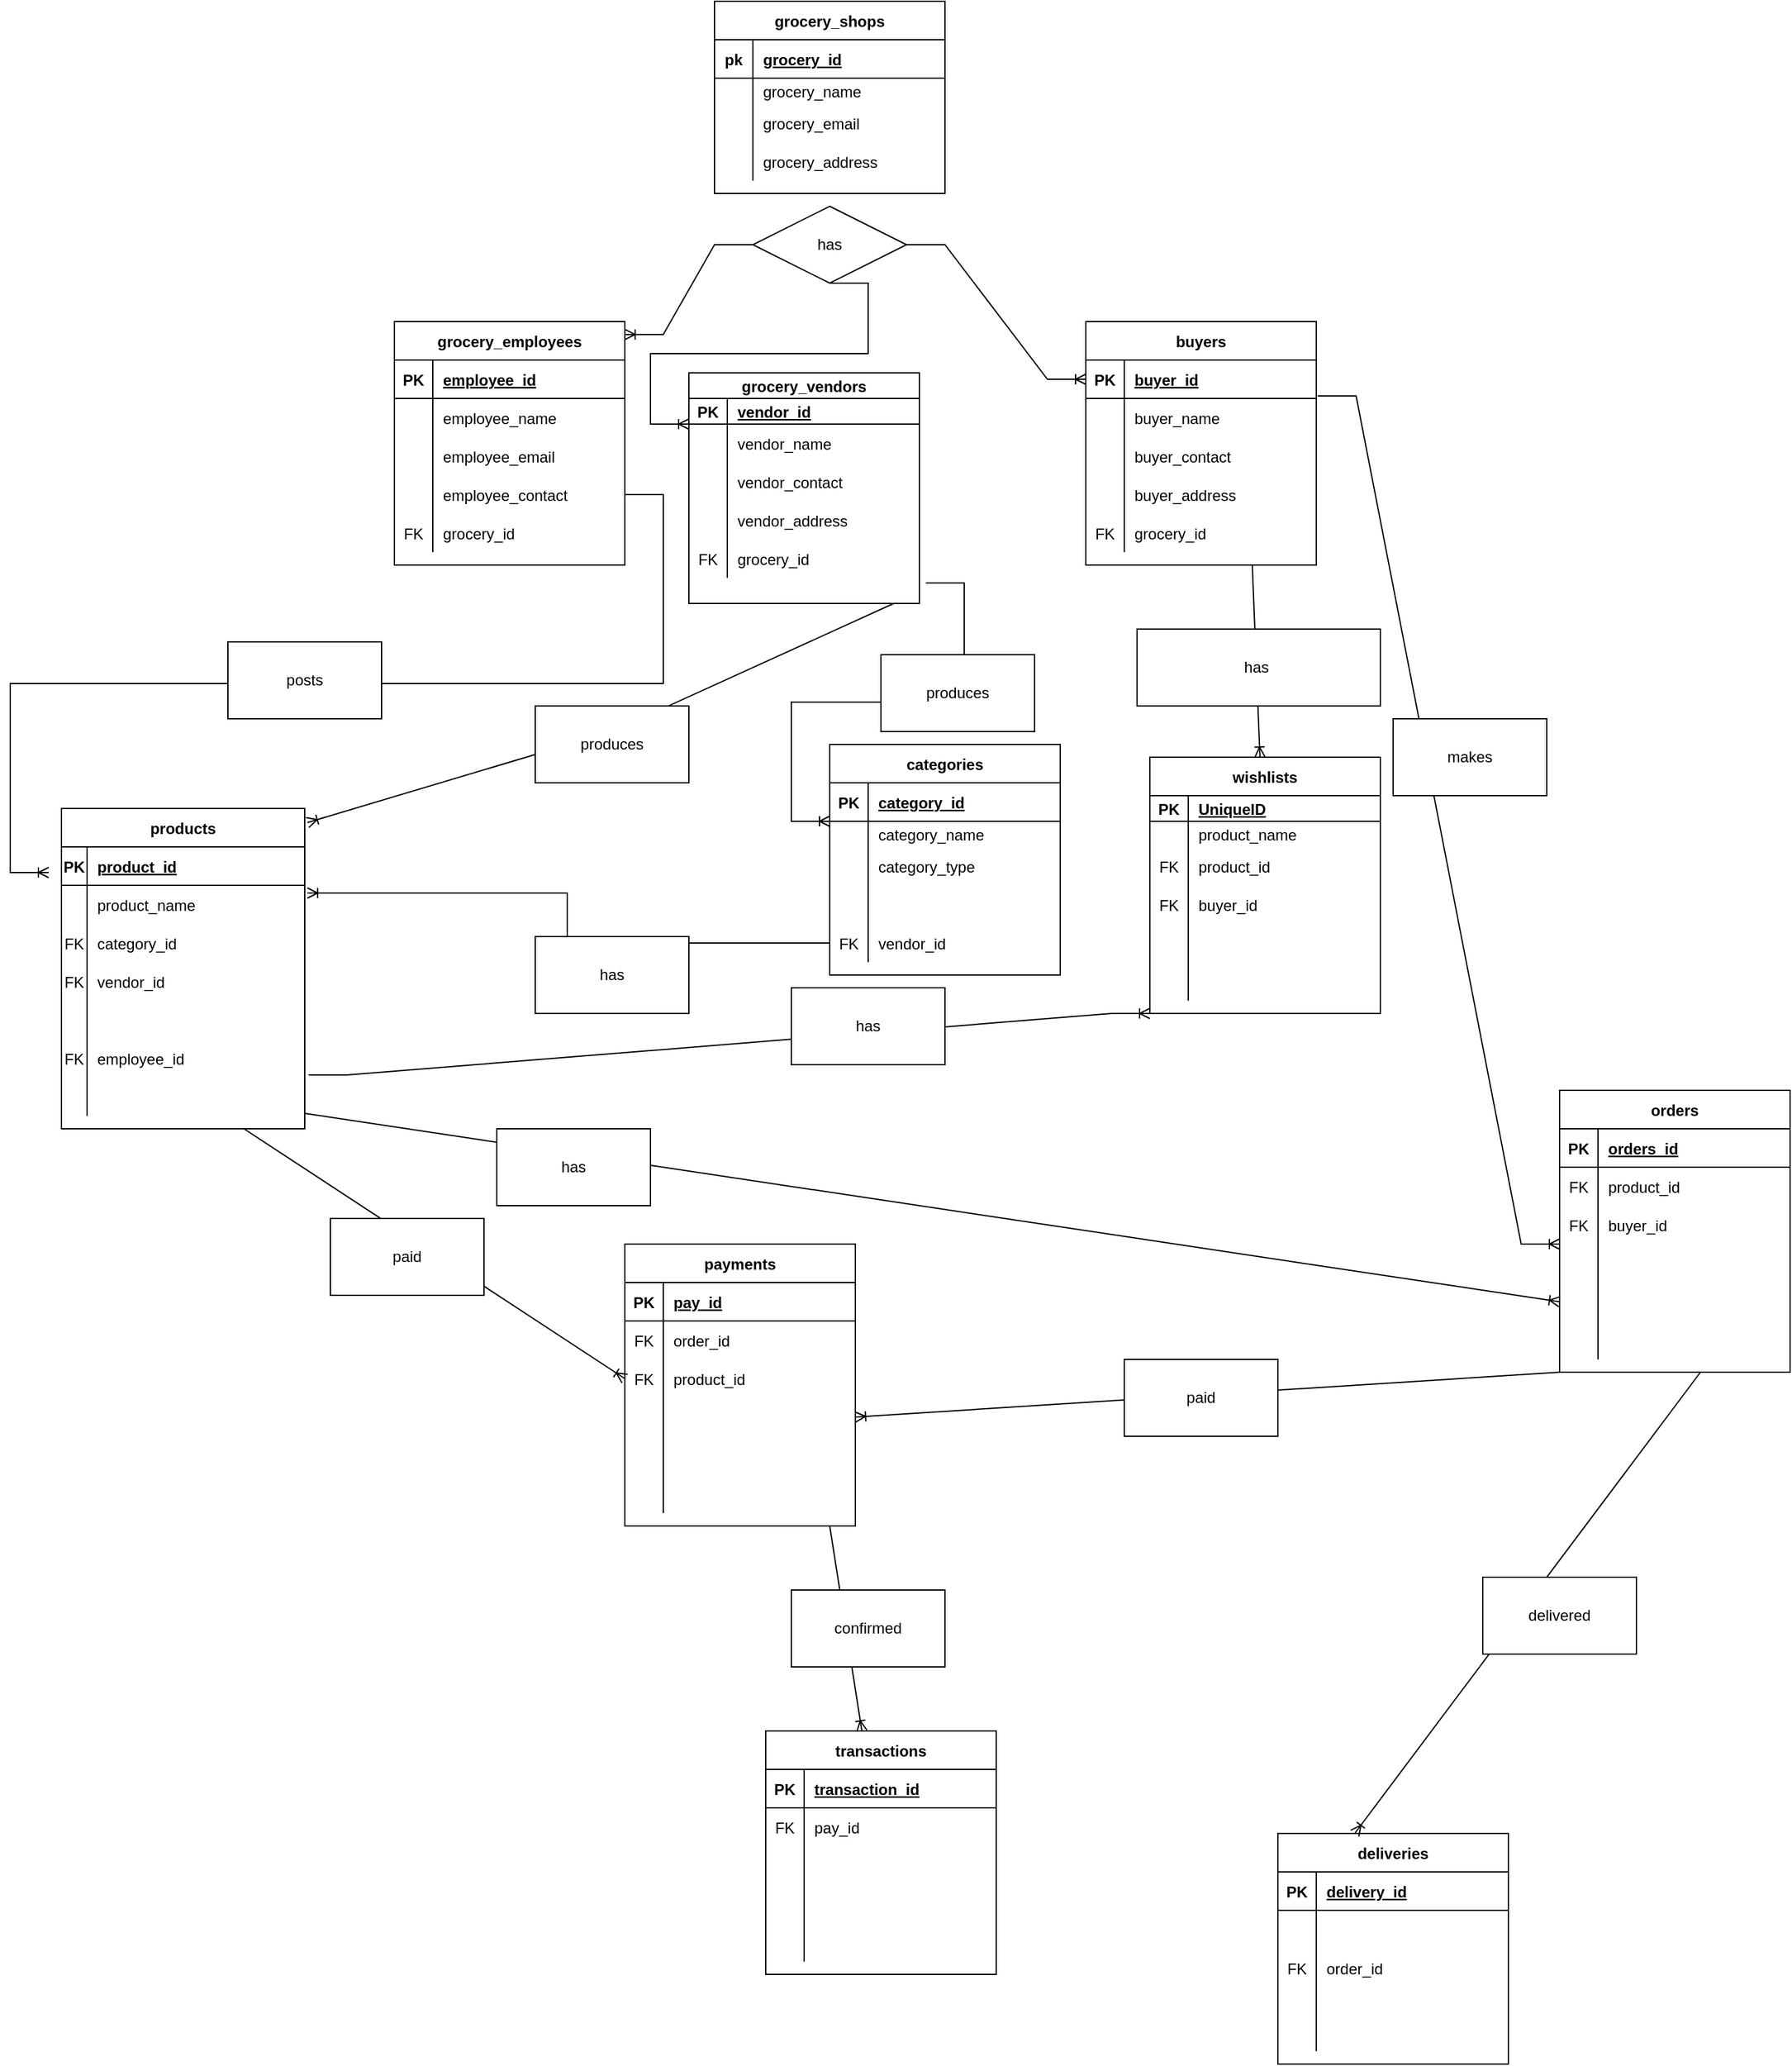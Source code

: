 <mxfile version="20.3.0" type="device"><diagram id="R2lEEEUBdFMjLlhIrx00" name="Page-1"><mxGraphModel dx="1952" dy="685" grid="1" gridSize="10" guides="1" tooltips="1" connect="1" arrows="1" fold="1" page="1" pageScale="1" pageWidth="850" pageHeight="1100" math="0" shadow="0" extFonts="Permanent Marker^https://fonts.googleapis.com/css?family=Permanent+Marker"><root><mxCell id="0"/><mxCell id="1" parent="0"/><mxCell id="5EccuCwhZPNYr_0dUaBl-3" value="grocery_shops" style="shape=table;startSize=30;container=1;collapsible=1;childLayout=tableLayout;fixedRows=1;rowLines=0;fontStyle=1;align=center;resizeLast=1;" parent="1" vertex="1"><mxGeometry x="310" y="20" width="180" height="150" as="geometry"/></mxCell><mxCell id="5EccuCwhZPNYr_0dUaBl-4" value="" style="shape=tableRow;horizontal=0;startSize=0;swimlaneHead=0;swimlaneBody=0;fillColor=none;collapsible=0;dropTarget=0;points=[[0,0.5],[1,0.5]];portConstraint=eastwest;top=0;left=0;right=0;bottom=1;" parent="5EccuCwhZPNYr_0dUaBl-3" vertex="1"><mxGeometry y="30" width="180" height="30" as="geometry"/></mxCell><mxCell id="5EccuCwhZPNYr_0dUaBl-5" value="pk" style="shape=partialRectangle;connectable=0;fillColor=none;top=0;left=0;bottom=0;right=0;fontStyle=1;overflow=hidden;" parent="5EccuCwhZPNYr_0dUaBl-4" vertex="1"><mxGeometry width="30" height="30" as="geometry"><mxRectangle width="30" height="30" as="alternateBounds"/></mxGeometry></mxCell><mxCell id="5EccuCwhZPNYr_0dUaBl-6" value="grocery_id" style="shape=partialRectangle;connectable=0;fillColor=none;top=0;left=0;bottom=0;right=0;align=left;spacingLeft=6;fontStyle=5;overflow=hidden;" parent="5EccuCwhZPNYr_0dUaBl-4" vertex="1"><mxGeometry x="30" width="150" height="30" as="geometry"><mxRectangle width="150" height="30" as="alternateBounds"/></mxGeometry></mxCell><mxCell id="5EccuCwhZPNYr_0dUaBl-7" value="" style="shape=tableRow;horizontal=0;startSize=0;swimlaneHead=0;swimlaneBody=0;fillColor=none;collapsible=0;dropTarget=0;points=[[0,0.5],[1,0.5]];portConstraint=eastwest;top=0;left=0;right=0;bottom=0;" parent="5EccuCwhZPNYr_0dUaBl-3" vertex="1"><mxGeometry y="60" width="180" height="20" as="geometry"/></mxCell><mxCell id="5EccuCwhZPNYr_0dUaBl-8" value="" style="shape=partialRectangle;connectable=0;fillColor=none;top=0;left=0;bottom=0;right=0;editable=1;overflow=hidden;" parent="5EccuCwhZPNYr_0dUaBl-7" vertex="1"><mxGeometry width="30" height="20" as="geometry"><mxRectangle width="30" height="20" as="alternateBounds"/></mxGeometry></mxCell><mxCell id="5EccuCwhZPNYr_0dUaBl-9" value="grocery_name" style="shape=partialRectangle;connectable=0;fillColor=none;top=0;left=0;bottom=0;right=0;align=left;spacingLeft=6;overflow=hidden;" parent="5EccuCwhZPNYr_0dUaBl-7" vertex="1"><mxGeometry x="30" width="150" height="20" as="geometry"><mxRectangle width="150" height="20" as="alternateBounds"/></mxGeometry></mxCell><mxCell id="5EccuCwhZPNYr_0dUaBl-10" value="" style="shape=tableRow;horizontal=0;startSize=0;swimlaneHead=0;swimlaneBody=0;fillColor=none;collapsible=0;dropTarget=0;points=[[0,0.5],[1,0.5]];portConstraint=eastwest;top=0;left=0;right=0;bottom=0;" parent="5EccuCwhZPNYr_0dUaBl-3" vertex="1"><mxGeometry y="80" width="180" height="30" as="geometry"/></mxCell><mxCell id="5EccuCwhZPNYr_0dUaBl-11" value="" style="shape=partialRectangle;connectable=0;fillColor=none;top=0;left=0;bottom=0;right=0;editable=1;overflow=hidden;" parent="5EccuCwhZPNYr_0dUaBl-10" vertex="1"><mxGeometry width="30" height="30" as="geometry"><mxRectangle width="30" height="30" as="alternateBounds"/></mxGeometry></mxCell><mxCell id="5EccuCwhZPNYr_0dUaBl-12" value="grocery_email" style="shape=partialRectangle;connectable=0;fillColor=none;top=0;left=0;bottom=0;right=0;align=left;spacingLeft=6;overflow=hidden;" parent="5EccuCwhZPNYr_0dUaBl-10" vertex="1"><mxGeometry x="30" width="150" height="30" as="geometry"><mxRectangle width="150" height="30" as="alternateBounds"/></mxGeometry></mxCell><mxCell id="5EccuCwhZPNYr_0dUaBl-13" value="" style="shape=tableRow;horizontal=0;startSize=0;swimlaneHead=0;swimlaneBody=0;fillColor=none;collapsible=0;dropTarget=0;points=[[0,0.5],[1,0.5]];portConstraint=eastwest;top=0;left=0;right=0;bottom=0;" parent="5EccuCwhZPNYr_0dUaBl-3" vertex="1"><mxGeometry y="110" width="180" height="30" as="geometry"/></mxCell><mxCell id="5EccuCwhZPNYr_0dUaBl-14" value="" style="shape=partialRectangle;connectable=0;fillColor=none;top=0;left=0;bottom=0;right=0;editable=1;overflow=hidden;" parent="5EccuCwhZPNYr_0dUaBl-13" vertex="1"><mxGeometry width="30" height="30" as="geometry"><mxRectangle width="30" height="30" as="alternateBounds"/></mxGeometry></mxCell><mxCell id="5EccuCwhZPNYr_0dUaBl-15" value="grocery_address" style="shape=partialRectangle;connectable=0;fillColor=none;top=0;left=0;bottom=0;right=0;align=left;spacingLeft=6;overflow=hidden;" parent="5EccuCwhZPNYr_0dUaBl-13" vertex="1"><mxGeometry x="30" width="150" height="30" as="geometry"><mxRectangle width="150" height="30" as="alternateBounds"/></mxGeometry></mxCell><mxCell id="5EccuCwhZPNYr_0dUaBl-16" value="grocery_employees" style="shape=table;startSize=30;container=1;collapsible=1;childLayout=tableLayout;fixedRows=1;rowLines=0;fontStyle=1;align=center;resizeLast=1;" parent="1" vertex="1"><mxGeometry x="60" y="270" width="180" height="190" as="geometry"/></mxCell><mxCell id="5EccuCwhZPNYr_0dUaBl-17" value="" style="shape=tableRow;horizontal=0;startSize=0;swimlaneHead=0;swimlaneBody=0;fillColor=none;collapsible=0;dropTarget=0;points=[[0,0.5],[1,0.5]];portConstraint=eastwest;top=0;left=0;right=0;bottom=1;" parent="5EccuCwhZPNYr_0dUaBl-16" vertex="1"><mxGeometry y="30" width="180" height="30" as="geometry"/></mxCell><mxCell id="5EccuCwhZPNYr_0dUaBl-18" value="PK" style="shape=partialRectangle;connectable=0;fillColor=none;top=0;left=0;bottom=0;right=0;fontStyle=1;overflow=hidden;" parent="5EccuCwhZPNYr_0dUaBl-17" vertex="1"><mxGeometry width="30" height="30" as="geometry"><mxRectangle width="30" height="30" as="alternateBounds"/></mxGeometry></mxCell><mxCell id="5EccuCwhZPNYr_0dUaBl-19" value="employee_id" style="shape=partialRectangle;connectable=0;fillColor=none;top=0;left=0;bottom=0;right=0;align=left;spacingLeft=6;fontStyle=5;overflow=hidden;" parent="5EccuCwhZPNYr_0dUaBl-17" vertex="1"><mxGeometry x="30" width="150" height="30" as="geometry"><mxRectangle width="150" height="30" as="alternateBounds"/></mxGeometry></mxCell><mxCell id="5EccuCwhZPNYr_0dUaBl-20" value="" style="shape=tableRow;horizontal=0;startSize=0;swimlaneHead=0;swimlaneBody=0;fillColor=none;collapsible=0;dropTarget=0;points=[[0,0.5],[1,0.5]];portConstraint=eastwest;top=0;left=0;right=0;bottom=0;" parent="5EccuCwhZPNYr_0dUaBl-16" vertex="1"><mxGeometry y="60" width="180" height="30" as="geometry"/></mxCell><mxCell id="5EccuCwhZPNYr_0dUaBl-21" value="" style="shape=partialRectangle;connectable=0;fillColor=none;top=0;left=0;bottom=0;right=0;editable=1;overflow=hidden;" parent="5EccuCwhZPNYr_0dUaBl-20" vertex="1"><mxGeometry width="30" height="30" as="geometry"><mxRectangle width="30" height="30" as="alternateBounds"/></mxGeometry></mxCell><mxCell id="5EccuCwhZPNYr_0dUaBl-22" value="employee_name" style="shape=partialRectangle;connectable=0;fillColor=none;top=0;left=0;bottom=0;right=0;align=left;spacingLeft=6;overflow=hidden;" parent="5EccuCwhZPNYr_0dUaBl-20" vertex="1"><mxGeometry x="30" width="150" height="30" as="geometry"><mxRectangle width="150" height="30" as="alternateBounds"/></mxGeometry></mxCell><mxCell id="5EccuCwhZPNYr_0dUaBl-23" value="" style="shape=tableRow;horizontal=0;startSize=0;swimlaneHead=0;swimlaneBody=0;fillColor=none;collapsible=0;dropTarget=0;points=[[0,0.5],[1,0.5]];portConstraint=eastwest;top=0;left=0;right=0;bottom=0;" parent="5EccuCwhZPNYr_0dUaBl-16" vertex="1"><mxGeometry y="90" width="180" height="30" as="geometry"/></mxCell><mxCell id="5EccuCwhZPNYr_0dUaBl-24" value="" style="shape=partialRectangle;connectable=0;fillColor=none;top=0;left=0;bottom=0;right=0;editable=1;overflow=hidden;" parent="5EccuCwhZPNYr_0dUaBl-23" vertex="1"><mxGeometry width="30" height="30" as="geometry"><mxRectangle width="30" height="30" as="alternateBounds"/></mxGeometry></mxCell><mxCell id="5EccuCwhZPNYr_0dUaBl-25" value="employee_email" style="shape=partialRectangle;connectable=0;fillColor=none;top=0;left=0;bottom=0;right=0;align=left;spacingLeft=6;overflow=hidden;" parent="5EccuCwhZPNYr_0dUaBl-23" vertex="1"><mxGeometry x="30" width="150" height="30" as="geometry"><mxRectangle width="150" height="30" as="alternateBounds"/></mxGeometry></mxCell><mxCell id="5EccuCwhZPNYr_0dUaBl-26" value="" style="shape=tableRow;horizontal=0;startSize=0;swimlaneHead=0;swimlaneBody=0;fillColor=none;collapsible=0;dropTarget=0;points=[[0,0.5],[1,0.5]];portConstraint=eastwest;top=0;left=0;right=0;bottom=0;" parent="5EccuCwhZPNYr_0dUaBl-16" vertex="1"><mxGeometry y="120" width="180" height="30" as="geometry"/></mxCell><mxCell id="5EccuCwhZPNYr_0dUaBl-27" value="" style="shape=partialRectangle;connectable=0;fillColor=none;top=0;left=0;bottom=0;right=0;editable=1;overflow=hidden;" parent="5EccuCwhZPNYr_0dUaBl-26" vertex="1"><mxGeometry width="30" height="30" as="geometry"><mxRectangle width="30" height="30" as="alternateBounds"/></mxGeometry></mxCell><mxCell id="5EccuCwhZPNYr_0dUaBl-28" value="employee_contact" style="shape=partialRectangle;connectable=0;fillColor=none;top=0;left=0;bottom=0;right=0;align=left;spacingLeft=6;overflow=hidden;" parent="5EccuCwhZPNYr_0dUaBl-26" vertex="1"><mxGeometry x="30" width="150" height="30" as="geometry"><mxRectangle width="150" height="30" as="alternateBounds"/></mxGeometry></mxCell><mxCell id="5EccuCwhZPNYr_0dUaBl-30" value="" style="shape=tableRow;horizontal=0;startSize=0;swimlaneHead=0;swimlaneBody=0;fillColor=none;collapsible=0;dropTarget=0;points=[[0,0.5],[1,0.5]];portConstraint=eastwest;top=0;left=0;right=0;bottom=0;" parent="5EccuCwhZPNYr_0dUaBl-16" vertex="1"><mxGeometry y="150" width="180" height="30" as="geometry"/></mxCell><mxCell id="5EccuCwhZPNYr_0dUaBl-31" value="FK" style="shape=partialRectangle;connectable=0;fillColor=none;top=0;left=0;bottom=0;right=0;fontStyle=0;overflow=hidden;" parent="5EccuCwhZPNYr_0dUaBl-30" vertex="1"><mxGeometry width="30" height="30" as="geometry"><mxRectangle width="30" height="30" as="alternateBounds"/></mxGeometry></mxCell><mxCell id="5EccuCwhZPNYr_0dUaBl-32" value="grocery_id" style="shape=partialRectangle;connectable=0;fillColor=none;top=0;left=0;bottom=0;right=0;align=left;spacingLeft=6;fontStyle=0;overflow=hidden;" parent="5EccuCwhZPNYr_0dUaBl-30" vertex="1"><mxGeometry x="30" width="150" height="30" as="geometry"><mxRectangle width="150" height="30" as="alternateBounds"/></mxGeometry></mxCell><mxCell id="5EccuCwhZPNYr_0dUaBl-33" value="grocery_vendors" style="shape=table;startSize=20;container=1;collapsible=1;childLayout=tableLayout;fixedRows=1;rowLines=0;fontStyle=1;align=center;resizeLast=1;" parent="1" vertex="1"><mxGeometry x="290" y="310" width="180" height="180" as="geometry"/></mxCell><mxCell id="5EccuCwhZPNYr_0dUaBl-34" value="" style="shape=tableRow;horizontal=0;startSize=0;swimlaneHead=0;swimlaneBody=0;fillColor=none;collapsible=0;dropTarget=0;points=[[0,0.5],[1,0.5]];portConstraint=eastwest;top=0;left=0;right=0;bottom=1;" parent="5EccuCwhZPNYr_0dUaBl-33" vertex="1"><mxGeometry y="20" width="180" height="20" as="geometry"/></mxCell><mxCell id="5EccuCwhZPNYr_0dUaBl-35" value="PK" style="shape=partialRectangle;connectable=0;fillColor=none;top=0;left=0;bottom=0;right=0;fontStyle=1;overflow=hidden;" parent="5EccuCwhZPNYr_0dUaBl-34" vertex="1"><mxGeometry width="30" height="20" as="geometry"><mxRectangle width="30" height="20" as="alternateBounds"/></mxGeometry></mxCell><mxCell id="5EccuCwhZPNYr_0dUaBl-36" value="vendor_id" style="shape=partialRectangle;connectable=0;fillColor=none;top=0;left=0;bottom=0;right=0;align=left;spacingLeft=6;fontStyle=5;overflow=hidden;" parent="5EccuCwhZPNYr_0dUaBl-34" vertex="1"><mxGeometry x="30" width="150" height="20" as="geometry"><mxRectangle width="150" height="20" as="alternateBounds"/></mxGeometry></mxCell><mxCell id="5EccuCwhZPNYr_0dUaBl-37" value="" style="shape=tableRow;horizontal=0;startSize=0;swimlaneHead=0;swimlaneBody=0;fillColor=none;collapsible=0;dropTarget=0;points=[[0,0.5],[1,0.5]];portConstraint=eastwest;top=0;left=0;right=0;bottom=0;" parent="5EccuCwhZPNYr_0dUaBl-33" vertex="1"><mxGeometry y="40" width="180" height="30" as="geometry"/></mxCell><mxCell id="5EccuCwhZPNYr_0dUaBl-38" value="" style="shape=partialRectangle;connectable=0;fillColor=none;top=0;left=0;bottom=0;right=0;editable=1;overflow=hidden;" parent="5EccuCwhZPNYr_0dUaBl-37" vertex="1"><mxGeometry width="30" height="30" as="geometry"><mxRectangle width="30" height="30" as="alternateBounds"/></mxGeometry></mxCell><mxCell id="5EccuCwhZPNYr_0dUaBl-39" value="vendor_name" style="shape=partialRectangle;connectable=0;fillColor=none;top=0;left=0;bottom=0;right=0;align=left;spacingLeft=6;overflow=hidden;" parent="5EccuCwhZPNYr_0dUaBl-37" vertex="1"><mxGeometry x="30" width="150" height="30" as="geometry"><mxRectangle width="150" height="30" as="alternateBounds"/></mxGeometry></mxCell><mxCell id="5EccuCwhZPNYr_0dUaBl-40" value="" style="shape=tableRow;horizontal=0;startSize=0;swimlaneHead=0;swimlaneBody=0;fillColor=none;collapsible=0;dropTarget=0;points=[[0,0.5],[1,0.5]];portConstraint=eastwest;top=0;left=0;right=0;bottom=0;" parent="5EccuCwhZPNYr_0dUaBl-33" vertex="1"><mxGeometry y="70" width="180" height="30" as="geometry"/></mxCell><mxCell id="5EccuCwhZPNYr_0dUaBl-41" value="" style="shape=partialRectangle;connectable=0;fillColor=none;top=0;left=0;bottom=0;right=0;editable=1;overflow=hidden;" parent="5EccuCwhZPNYr_0dUaBl-40" vertex="1"><mxGeometry width="30" height="30" as="geometry"><mxRectangle width="30" height="30" as="alternateBounds"/></mxGeometry></mxCell><mxCell id="5EccuCwhZPNYr_0dUaBl-42" value="vendor_contact" style="shape=partialRectangle;connectable=0;fillColor=none;top=0;left=0;bottom=0;right=0;align=left;spacingLeft=6;overflow=hidden;" parent="5EccuCwhZPNYr_0dUaBl-40" vertex="1"><mxGeometry x="30" width="150" height="30" as="geometry"><mxRectangle width="150" height="30" as="alternateBounds"/></mxGeometry></mxCell><mxCell id="5EccuCwhZPNYr_0dUaBl-43" value="" style="shape=tableRow;horizontal=0;startSize=0;swimlaneHead=0;swimlaneBody=0;fillColor=none;collapsible=0;dropTarget=0;points=[[0,0.5],[1,0.5]];portConstraint=eastwest;top=0;left=0;right=0;bottom=0;" parent="5EccuCwhZPNYr_0dUaBl-33" vertex="1"><mxGeometry y="100" width="180" height="30" as="geometry"/></mxCell><mxCell id="5EccuCwhZPNYr_0dUaBl-44" value="" style="shape=partialRectangle;connectable=0;fillColor=none;top=0;left=0;bottom=0;right=0;editable=1;overflow=hidden;" parent="5EccuCwhZPNYr_0dUaBl-43" vertex="1"><mxGeometry width="30" height="30" as="geometry"><mxRectangle width="30" height="30" as="alternateBounds"/></mxGeometry></mxCell><mxCell id="5EccuCwhZPNYr_0dUaBl-45" value="vendor_address" style="shape=partialRectangle;connectable=0;fillColor=none;top=0;left=0;bottom=0;right=0;align=left;spacingLeft=6;overflow=hidden;" parent="5EccuCwhZPNYr_0dUaBl-43" vertex="1"><mxGeometry x="30" width="150" height="30" as="geometry"><mxRectangle width="150" height="30" as="alternateBounds"/></mxGeometry></mxCell><mxCell id="5EccuCwhZPNYr_0dUaBl-47" value="" style="shape=tableRow;horizontal=0;startSize=0;swimlaneHead=0;swimlaneBody=0;fillColor=none;collapsible=0;dropTarget=0;points=[[0,0.5],[1,0.5]];portConstraint=eastwest;top=0;left=0;right=0;bottom=0;" parent="5EccuCwhZPNYr_0dUaBl-33" vertex="1"><mxGeometry y="130" width="180" height="30" as="geometry"/></mxCell><mxCell id="5EccuCwhZPNYr_0dUaBl-48" value="FK" style="shape=partialRectangle;connectable=0;fillColor=none;top=0;left=0;bottom=0;right=0;fontStyle=0;overflow=hidden;" parent="5EccuCwhZPNYr_0dUaBl-47" vertex="1"><mxGeometry width="30" height="30" as="geometry"><mxRectangle width="30" height="30" as="alternateBounds"/></mxGeometry></mxCell><mxCell id="5EccuCwhZPNYr_0dUaBl-49" value="grocery_id" style="shape=partialRectangle;connectable=0;fillColor=none;top=0;left=0;bottom=0;right=0;align=left;spacingLeft=6;fontStyle=0;overflow=hidden;" parent="5EccuCwhZPNYr_0dUaBl-47" vertex="1"><mxGeometry x="30" width="150" height="30" as="geometry"><mxRectangle width="150" height="30" as="alternateBounds"/></mxGeometry></mxCell><mxCell id="5EccuCwhZPNYr_0dUaBl-50" value="buyers" style="shape=table;startSize=30;container=1;collapsible=1;childLayout=tableLayout;fixedRows=1;rowLines=0;fontStyle=1;align=center;resizeLast=1;" parent="1" vertex="1"><mxGeometry x="600" y="270" width="180" height="190" as="geometry"/></mxCell><mxCell id="5EccuCwhZPNYr_0dUaBl-51" value="" style="shape=tableRow;horizontal=0;startSize=0;swimlaneHead=0;swimlaneBody=0;fillColor=none;collapsible=0;dropTarget=0;points=[[0,0.5],[1,0.5]];portConstraint=eastwest;top=0;left=0;right=0;bottom=1;" parent="5EccuCwhZPNYr_0dUaBl-50" vertex="1"><mxGeometry y="30" width="180" height="30" as="geometry"/></mxCell><mxCell id="5EccuCwhZPNYr_0dUaBl-52" value="PK" style="shape=partialRectangle;connectable=0;fillColor=none;top=0;left=0;bottom=0;right=0;fontStyle=1;overflow=hidden;" parent="5EccuCwhZPNYr_0dUaBl-51" vertex="1"><mxGeometry width="30" height="30" as="geometry"><mxRectangle width="30" height="30" as="alternateBounds"/></mxGeometry></mxCell><mxCell id="5EccuCwhZPNYr_0dUaBl-53" value="buyer_id" style="shape=partialRectangle;connectable=0;fillColor=none;top=0;left=0;bottom=0;right=0;align=left;spacingLeft=6;fontStyle=5;overflow=hidden;" parent="5EccuCwhZPNYr_0dUaBl-51" vertex="1"><mxGeometry x="30" width="150" height="30" as="geometry"><mxRectangle width="150" height="30" as="alternateBounds"/></mxGeometry></mxCell><mxCell id="5EccuCwhZPNYr_0dUaBl-54" value="" style="shape=tableRow;horizontal=0;startSize=0;swimlaneHead=0;swimlaneBody=0;fillColor=none;collapsible=0;dropTarget=0;points=[[0,0.5],[1,0.5]];portConstraint=eastwest;top=0;left=0;right=0;bottom=0;" parent="5EccuCwhZPNYr_0dUaBl-50" vertex="1"><mxGeometry y="60" width="180" height="30" as="geometry"/></mxCell><mxCell id="5EccuCwhZPNYr_0dUaBl-55" value="" style="shape=partialRectangle;connectable=0;fillColor=none;top=0;left=0;bottom=0;right=0;editable=1;overflow=hidden;" parent="5EccuCwhZPNYr_0dUaBl-54" vertex="1"><mxGeometry width="30" height="30" as="geometry"><mxRectangle width="30" height="30" as="alternateBounds"/></mxGeometry></mxCell><mxCell id="5EccuCwhZPNYr_0dUaBl-56" value="buyer_name" style="shape=partialRectangle;connectable=0;fillColor=none;top=0;left=0;bottom=0;right=0;align=left;spacingLeft=6;overflow=hidden;" parent="5EccuCwhZPNYr_0dUaBl-54" vertex="1"><mxGeometry x="30" width="150" height="30" as="geometry"><mxRectangle width="150" height="30" as="alternateBounds"/></mxGeometry></mxCell><mxCell id="5EccuCwhZPNYr_0dUaBl-57" value="" style="shape=tableRow;horizontal=0;startSize=0;swimlaneHead=0;swimlaneBody=0;fillColor=none;collapsible=0;dropTarget=0;points=[[0,0.5],[1,0.5]];portConstraint=eastwest;top=0;left=0;right=0;bottom=0;" parent="5EccuCwhZPNYr_0dUaBl-50" vertex="1"><mxGeometry y="90" width="180" height="30" as="geometry"/></mxCell><mxCell id="5EccuCwhZPNYr_0dUaBl-58" value="" style="shape=partialRectangle;connectable=0;fillColor=none;top=0;left=0;bottom=0;right=0;editable=1;overflow=hidden;" parent="5EccuCwhZPNYr_0dUaBl-57" vertex="1"><mxGeometry width="30" height="30" as="geometry"><mxRectangle width="30" height="30" as="alternateBounds"/></mxGeometry></mxCell><mxCell id="5EccuCwhZPNYr_0dUaBl-59" value="buyer_contact" style="shape=partialRectangle;connectable=0;fillColor=none;top=0;left=0;bottom=0;right=0;align=left;spacingLeft=6;overflow=hidden;" parent="5EccuCwhZPNYr_0dUaBl-57" vertex="1"><mxGeometry x="30" width="150" height="30" as="geometry"><mxRectangle width="150" height="30" as="alternateBounds"/></mxGeometry></mxCell><mxCell id="5EccuCwhZPNYr_0dUaBl-60" value="" style="shape=tableRow;horizontal=0;startSize=0;swimlaneHead=0;swimlaneBody=0;fillColor=none;collapsible=0;dropTarget=0;points=[[0,0.5],[1,0.5]];portConstraint=eastwest;top=0;left=0;right=0;bottom=0;" parent="5EccuCwhZPNYr_0dUaBl-50" vertex="1"><mxGeometry y="120" width="180" height="30" as="geometry"/></mxCell><mxCell id="5EccuCwhZPNYr_0dUaBl-61" value="" style="shape=partialRectangle;connectable=0;fillColor=none;top=0;left=0;bottom=0;right=0;editable=1;overflow=hidden;" parent="5EccuCwhZPNYr_0dUaBl-60" vertex="1"><mxGeometry width="30" height="30" as="geometry"><mxRectangle width="30" height="30" as="alternateBounds"/></mxGeometry></mxCell><mxCell id="5EccuCwhZPNYr_0dUaBl-62" value="buyer_address" style="shape=partialRectangle;connectable=0;fillColor=none;top=0;left=0;bottom=0;right=0;align=left;spacingLeft=6;overflow=hidden;" parent="5EccuCwhZPNYr_0dUaBl-60" vertex="1"><mxGeometry x="30" width="150" height="30" as="geometry"><mxRectangle width="150" height="30" as="alternateBounds"/></mxGeometry></mxCell><mxCell id="5EccuCwhZPNYr_0dUaBl-63" value="" style="shape=tableRow;horizontal=0;startSize=0;swimlaneHead=0;swimlaneBody=0;fillColor=none;collapsible=0;dropTarget=0;points=[[0,0.5],[1,0.5]];portConstraint=eastwest;top=0;left=0;right=0;bottom=0;" parent="5EccuCwhZPNYr_0dUaBl-50" vertex="1"><mxGeometry y="150" width="180" height="30" as="geometry"/></mxCell><mxCell id="5EccuCwhZPNYr_0dUaBl-64" value="FK" style="shape=partialRectangle;connectable=0;fillColor=none;top=0;left=0;bottom=0;right=0;fontStyle=0;overflow=hidden;" parent="5EccuCwhZPNYr_0dUaBl-63" vertex="1"><mxGeometry width="30" height="30" as="geometry"><mxRectangle width="30" height="30" as="alternateBounds"/></mxGeometry></mxCell><mxCell id="5EccuCwhZPNYr_0dUaBl-65" value="grocery_id" style="shape=partialRectangle;connectable=0;fillColor=none;top=0;left=0;bottom=0;right=0;align=left;spacingLeft=6;fontStyle=0;overflow=hidden;" parent="5EccuCwhZPNYr_0dUaBl-63" vertex="1"><mxGeometry x="30" width="150" height="30" as="geometry"><mxRectangle width="150" height="30" as="alternateBounds"/></mxGeometry></mxCell><mxCell id="5EccuCwhZPNYr_0dUaBl-67" value="has" style="shape=rhombus;perimeter=rhombusPerimeter;whiteSpace=wrap;html=1;align=center;" parent="1" vertex="1"><mxGeometry x="340" y="180" width="120" height="60" as="geometry"/></mxCell><mxCell id="5EccuCwhZPNYr_0dUaBl-68" value="" style="edgeStyle=entityRelationEdgeStyle;fontSize=12;html=1;endArrow=ERoneToMany;rounded=0;" parent="1" target="5EccuCwhZPNYr_0dUaBl-51" edge="1"><mxGeometry width="100" height="100" relative="1" as="geometry"><mxPoint x="460" y="210" as="sourcePoint"/><mxPoint x="560" y="110" as="targetPoint"/></mxGeometry></mxCell><mxCell id="5EccuCwhZPNYr_0dUaBl-71" value="" style="edgeStyle=entityRelationEdgeStyle;fontSize=12;html=1;endArrow=ERoneToMany;rounded=0;entryX=1;entryY=0.053;entryDx=0;entryDy=0;entryPerimeter=0;exitX=0;exitY=0.5;exitDx=0;exitDy=0;" parent="1" source="5EccuCwhZPNYr_0dUaBl-67" target="5EccuCwhZPNYr_0dUaBl-16" edge="1"><mxGeometry width="100" height="100" relative="1" as="geometry"><mxPoint x="180" y="260" as="sourcePoint"/><mxPoint x="280" y="160" as="targetPoint"/></mxGeometry></mxCell><mxCell id="5EccuCwhZPNYr_0dUaBl-72" value="" style="edgeStyle=entityRelationEdgeStyle;fontSize=12;html=1;endArrow=ERoneToMany;rounded=0;exitX=0.5;exitY=1;exitDx=0;exitDy=0;" parent="1" source="5EccuCwhZPNYr_0dUaBl-67" edge="1"><mxGeometry width="100" height="100" relative="1" as="geometry"><mxPoint x="340" y="350" as="sourcePoint"/><mxPoint x="290" y="350" as="targetPoint"/></mxGeometry></mxCell><mxCell id="5EccuCwhZPNYr_0dUaBl-73" value="categories" style="shape=table;startSize=30;container=1;collapsible=1;childLayout=tableLayout;fixedRows=1;rowLines=0;fontStyle=1;align=center;resizeLast=1;" parent="1" vertex="1"><mxGeometry x="400" y="600" width="180" height="180" as="geometry"/></mxCell><mxCell id="5EccuCwhZPNYr_0dUaBl-74" value="" style="shape=tableRow;horizontal=0;startSize=0;swimlaneHead=0;swimlaneBody=0;fillColor=none;collapsible=0;dropTarget=0;points=[[0,0.5],[1,0.5]];portConstraint=eastwest;top=0;left=0;right=0;bottom=1;" parent="5EccuCwhZPNYr_0dUaBl-73" vertex="1"><mxGeometry y="30" width="180" height="30" as="geometry"/></mxCell><mxCell id="5EccuCwhZPNYr_0dUaBl-75" value="PK" style="shape=partialRectangle;connectable=0;fillColor=none;top=0;left=0;bottom=0;right=0;fontStyle=1;overflow=hidden;" parent="5EccuCwhZPNYr_0dUaBl-74" vertex="1"><mxGeometry width="30" height="30" as="geometry"><mxRectangle width="30" height="30" as="alternateBounds"/></mxGeometry></mxCell><mxCell id="5EccuCwhZPNYr_0dUaBl-76" value="category_id" style="shape=partialRectangle;connectable=0;fillColor=none;top=0;left=0;bottom=0;right=0;align=left;spacingLeft=6;fontStyle=5;overflow=hidden;" parent="5EccuCwhZPNYr_0dUaBl-74" vertex="1"><mxGeometry x="30" width="150" height="30" as="geometry"><mxRectangle width="150" height="30" as="alternateBounds"/></mxGeometry></mxCell><mxCell id="5EccuCwhZPNYr_0dUaBl-77" value="" style="shape=tableRow;horizontal=0;startSize=0;swimlaneHead=0;swimlaneBody=0;fillColor=none;collapsible=0;dropTarget=0;points=[[0,0.5],[1,0.5]];portConstraint=eastwest;top=0;left=0;right=0;bottom=0;" parent="5EccuCwhZPNYr_0dUaBl-73" vertex="1"><mxGeometry y="60" width="180" height="20" as="geometry"/></mxCell><mxCell id="5EccuCwhZPNYr_0dUaBl-78" value="" style="shape=partialRectangle;connectable=0;fillColor=none;top=0;left=0;bottom=0;right=0;editable=1;overflow=hidden;" parent="5EccuCwhZPNYr_0dUaBl-77" vertex="1"><mxGeometry width="30" height="20" as="geometry"><mxRectangle width="30" height="20" as="alternateBounds"/></mxGeometry></mxCell><mxCell id="5EccuCwhZPNYr_0dUaBl-79" value="category_name" style="shape=partialRectangle;connectable=0;fillColor=none;top=0;left=0;bottom=0;right=0;align=left;spacingLeft=6;overflow=hidden;" parent="5EccuCwhZPNYr_0dUaBl-77" vertex="1"><mxGeometry x="30" width="150" height="20" as="geometry"><mxRectangle width="150" height="20" as="alternateBounds"/></mxGeometry></mxCell><mxCell id="5EccuCwhZPNYr_0dUaBl-80" value="" style="shape=tableRow;horizontal=0;startSize=0;swimlaneHead=0;swimlaneBody=0;fillColor=none;collapsible=0;dropTarget=0;points=[[0,0.5],[1,0.5]];portConstraint=eastwest;top=0;left=0;right=0;bottom=0;" parent="5EccuCwhZPNYr_0dUaBl-73" vertex="1"><mxGeometry y="80" width="180" height="30" as="geometry"/></mxCell><mxCell id="5EccuCwhZPNYr_0dUaBl-81" value="" style="shape=partialRectangle;connectable=0;fillColor=none;top=0;left=0;bottom=0;right=0;editable=1;overflow=hidden;" parent="5EccuCwhZPNYr_0dUaBl-80" vertex="1"><mxGeometry width="30" height="30" as="geometry"><mxRectangle width="30" height="30" as="alternateBounds"/></mxGeometry></mxCell><mxCell id="5EccuCwhZPNYr_0dUaBl-82" value="category_type" style="shape=partialRectangle;connectable=0;fillColor=none;top=0;left=0;bottom=0;right=0;align=left;spacingLeft=6;overflow=hidden;" parent="5EccuCwhZPNYr_0dUaBl-80" vertex="1"><mxGeometry x="30" width="150" height="30" as="geometry"><mxRectangle width="150" height="30" as="alternateBounds"/></mxGeometry></mxCell><mxCell id="5EccuCwhZPNYr_0dUaBl-83" value="" style="shape=tableRow;horizontal=0;startSize=0;swimlaneHead=0;swimlaneBody=0;fillColor=none;collapsible=0;dropTarget=0;points=[[0,0.5],[1,0.5]];portConstraint=eastwest;top=0;left=0;right=0;bottom=0;" parent="5EccuCwhZPNYr_0dUaBl-73" vertex="1"><mxGeometry y="110" width="180" height="30" as="geometry"/></mxCell><mxCell id="5EccuCwhZPNYr_0dUaBl-84" value="" style="shape=partialRectangle;connectable=0;fillColor=none;top=0;left=0;bottom=0;right=0;editable=1;overflow=hidden;" parent="5EccuCwhZPNYr_0dUaBl-83" vertex="1"><mxGeometry width="30" height="30" as="geometry"><mxRectangle width="30" height="30" as="alternateBounds"/></mxGeometry></mxCell><mxCell id="5EccuCwhZPNYr_0dUaBl-85" value="" style="shape=partialRectangle;connectable=0;fillColor=none;top=0;left=0;bottom=0;right=0;align=left;spacingLeft=6;overflow=hidden;" parent="5EccuCwhZPNYr_0dUaBl-83" vertex="1"><mxGeometry x="30" width="150" height="30" as="geometry"><mxRectangle width="150" height="30" as="alternateBounds"/></mxGeometry></mxCell><mxCell id="5EccuCwhZPNYr_0dUaBl-87" value="" style="shape=tableRow;horizontal=0;startSize=0;swimlaneHead=0;swimlaneBody=0;fillColor=none;collapsible=0;dropTarget=0;points=[[0,0.5],[1,0.5]];portConstraint=eastwest;top=0;left=0;right=0;bottom=0;" parent="5EccuCwhZPNYr_0dUaBl-73" vertex="1"><mxGeometry y="140" width="180" height="30" as="geometry"/></mxCell><mxCell id="5EccuCwhZPNYr_0dUaBl-88" value="FK" style="shape=partialRectangle;connectable=0;fillColor=none;top=0;left=0;bottom=0;right=0;fontStyle=0;overflow=hidden;" parent="5EccuCwhZPNYr_0dUaBl-87" vertex="1"><mxGeometry width="30" height="30" as="geometry"><mxRectangle width="30" height="30" as="alternateBounds"/></mxGeometry></mxCell><mxCell id="5EccuCwhZPNYr_0dUaBl-89" value="vendor_id" style="shape=partialRectangle;connectable=0;fillColor=none;top=0;left=0;bottom=0;right=0;align=left;spacingLeft=6;fontStyle=0;overflow=hidden;" parent="5EccuCwhZPNYr_0dUaBl-87" vertex="1"><mxGeometry x="30" width="150" height="30" as="geometry"><mxRectangle width="150" height="30" as="alternateBounds"/></mxGeometry></mxCell><mxCell id="5EccuCwhZPNYr_0dUaBl-90" value="" style="edgeStyle=entityRelationEdgeStyle;fontSize=12;html=1;endArrow=ERoneToMany;rounded=0;exitX=1.028;exitY=1.133;exitDx=0;exitDy=0;exitPerimeter=0;" parent="1" source="5EccuCwhZPNYr_0dUaBl-47" edge="1"><mxGeometry width="100" height="100" relative="1" as="geometry"><mxPoint x="490" y="510" as="sourcePoint"/><mxPoint x="400" y="660" as="targetPoint"/></mxGeometry></mxCell><mxCell id="5EccuCwhZPNYr_0dUaBl-91" value="products" style="shape=table;startSize=30;container=1;collapsible=1;childLayout=tableLayout;fixedRows=1;rowLines=0;fontStyle=1;align=center;resizeLast=1;" parent="1" vertex="1"><mxGeometry x="-200" y="650" width="190" height="250" as="geometry"/></mxCell><mxCell id="5EccuCwhZPNYr_0dUaBl-92" value="" style="shape=tableRow;horizontal=0;startSize=0;swimlaneHead=0;swimlaneBody=0;fillColor=none;collapsible=0;dropTarget=0;points=[[0,0.5],[1,0.5]];portConstraint=eastwest;top=0;left=0;right=0;bottom=1;" parent="5EccuCwhZPNYr_0dUaBl-91" vertex="1"><mxGeometry y="30" width="190" height="30" as="geometry"/></mxCell><mxCell id="5EccuCwhZPNYr_0dUaBl-93" value="PK" style="shape=partialRectangle;connectable=0;fillColor=none;top=0;left=0;bottom=0;right=0;fontStyle=1;overflow=hidden;" parent="5EccuCwhZPNYr_0dUaBl-92" vertex="1"><mxGeometry width="20" height="30" as="geometry"><mxRectangle width="20" height="30" as="alternateBounds"/></mxGeometry></mxCell><mxCell id="5EccuCwhZPNYr_0dUaBl-94" value="product_id" style="shape=partialRectangle;connectable=0;fillColor=none;top=0;left=0;bottom=0;right=0;align=left;spacingLeft=6;fontStyle=5;overflow=hidden;" parent="5EccuCwhZPNYr_0dUaBl-92" vertex="1"><mxGeometry x="20" width="170" height="30" as="geometry"><mxRectangle width="170" height="30" as="alternateBounds"/></mxGeometry></mxCell><mxCell id="5EccuCwhZPNYr_0dUaBl-95" value="" style="shape=tableRow;horizontal=0;startSize=0;swimlaneHead=0;swimlaneBody=0;fillColor=none;collapsible=0;dropTarget=0;points=[[0,0.5],[1,0.5]];portConstraint=eastwest;top=0;left=0;right=0;bottom=0;" parent="5EccuCwhZPNYr_0dUaBl-91" vertex="1"><mxGeometry y="60" width="190" height="30" as="geometry"/></mxCell><mxCell id="5EccuCwhZPNYr_0dUaBl-96" value="" style="shape=partialRectangle;connectable=0;fillColor=none;top=0;left=0;bottom=0;right=0;editable=1;overflow=hidden;" parent="5EccuCwhZPNYr_0dUaBl-95" vertex="1"><mxGeometry width="20" height="30" as="geometry"><mxRectangle width="20" height="30" as="alternateBounds"/></mxGeometry></mxCell><mxCell id="5EccuCwhZPNYr_0dUaBl-97" value="product_name" style="shape=partialRectangle;connectable=0;fillColor=none;top=0;left=0;bottom=0;right=0;align=left;spacingLeft=6;overflow=hidden;" parent="5EccuCwhZPNYr_0dUaBl-95" vertex="1"><mxGeometry x="20" width="170" height="30" as="geometry"><mxRectangle width="170" height="30" as="alternateBounds"/></mxGeometry></mxCell><mxCell id="5EccuCwhZPNYr_0dUaBl-104" value="" style="shape=tableRow;horizontal=0;startSize=0;swimlaneHead=0;swimlaneBody=0;fillColor=none;collapsible=0;dropTarget=0;points=[[0,0.5],[1,0.5]];portConstraint=eastwest;top=0;left=0;right=0;bottom=0;" parent="5EccuCwhZPNYr_0dUaBl-91" vertex="1"><mxGeometry y="90" width="190" height="30" as="geometry"/></mxCell><mxCell id="5EccuCwhZPNYr_0dUaBl-105" value="FK" style="shape=partialRectangle;connectable=0;fillColor=none;top=0;left=0;bottom=0;right=0;fontStyle=0;overflow=hidden;" parent="5EccuCwhZPNYr_0dUaBl-104" vertex="1"><mxGeometry width="20" height="30" as="geometry"><mxRectangle width="20" height="30" as="alternateBounds"/></mxGeometry></mxCell><mxCell id="5EccuCwhZPNYr_0dUaBl-106" value="category_id" style="shape=partialRectangle;connectable=0;fillColor=none;top=0;left=0;bottom=0;right=0;align=left;spacingLeft=6;fontStyle=0;overflow=hidden;" parent="5EccuCwhZPNYr_0dUaBl-104" vertex="1"><mxGeometry x="20" width="170" height="30" as="geometry"><mxRectangle width="170" height="30" as="alternateBounds"/></mxGeometry></mxCell><mxCell id="5EccuCwhZPNYr_0dUaBl-107" value="" style="shape=tableRow;horizontal=0;startSize=0;swimlaneHead=0;swimlaneBody=0;fillColor=none;collapsible=0;dropTarget=0;points=[[0,0.5],[1,0.5]];portConstraint=eastwest;top=0;left=0;right=0;bottom=0;" parent="5EccuCwhZPNYr_0dUaBl-91" vertex="1"><mxGeometry y="120" width="190" height="30" as="geometry"/></mxCell><mxCell id="5EccuCwhZPNYr_0dUaBl-108" value="FK" style="shape=partialRectangle;connectable=0;fillColor=none;top=0;left=0;bottom=0;right=0;fontStyle=0;overflow=hidden;" parent="5EccuCwhZPNYr_0dUaBl-107" vertex="1"><mxGeometry width="20" height="30" as="geometry"><mxRectangle width="20" height="30" as="alternateBounds"/></mxGeometry></mxCell><mxCell id="5EccuCwhZPNYr_0dUaBl-109" value="vendor_id" style="shape=partialRectangle;connectable=0;fillColor=none;top=0;left=0;bottom=0;right=0;align=left;spacingLeft=6;fontStyle=0;overflow=hidden;" parent="5EccuCwhZPNYr_0dUaBl-107" vertex="1"><mxGeometry x="20" width="170" height="30" as="geometry"><mxRectangle width="170" height="30" as="alternateBounds"/></mxGeometry></mxCell><mxCell id="5EccuCwhZPNYr_0dUaBl-98" value="" style="shape=tableRow;horizontal=0;startSize=0;swimlaneHead=0;swimlaneBody=0;fillColor=none;collapsible=0;dropTarget=0;points=[[0,0.5],[1,0.5]];portConstraint=eastwest;top=0;left=0;right=0;bottom=0;" parent="5EccuCwhZPNYr_0dUaBl-91" vertex="1"><mxGeometry y="150" width="190" height="30" as="geometry"/></mxCell><mxCell id="5EccuCwhZPNYr_0dUaBl-99" value="" style="shape=partialRectangle;connectable=0;fillColor=none;top=0;left=0;bottom=0;right=0;editable=1;overflow=hidden;" parent="5EccuCwhZPNYr_0dUaBl-98" vertex="1"><mxGeometry width="20" height="30" as="geometry"><mxRectangle width="20" height="30" as="alternateBounds"/></mxGeometry></mxCell><mxCell id="5EccuCwhZPNYr_0dUaBl-100" value="" style="shape=partialRectangle;connectable=0;fillColor=none;top=0;left=0;bottom=0;right=0;align=left;spacingLeft=6;overflow=hidden;" parent="5EccuCwhZPNYr_0dUaBl-98" vertex="1"><mxGeometry x="20" width="170" height="30" as="geometry"><mxRectangle width="170" height="30" as="alternateBounds"/></mxGeometry></mxCell><mxCell id="5EccuCwhZPNYr_0dUaBl-111" value="" style="shape=tableRow;horizontal=0;startSize=0;swimlaneHead=0;swimlaneBody=0;fillColor=none;collapsible=0;dropTarget=0;points=[[0,0.5],[1,0.5]];portConstraint=eastwest;top=0;left=0;right=0;bottom=0;" parent="5EccuCwhZPNYr_0dUaBl-91" vertex="1"><mxGeometry y="180" width="190" height="30" as="geometry"/></mxCell><mxCell id="5EccuCwhZPNYr_0dUaBl-112" value="FK" style="shape=partialRectangle;connectable=0;fillColor=none;top=0;left=0;bottom=0;right=0;fontStyle=0;overflow=hidden;" parent="5EccuCwhZPNYr_0dUaBl-111" vertex="1"><mxGeometry width="20" height="30" as="geometry"><mxRectangle width="20" height="30" as="alternateBounds"/></mxGeometry></mxCell><mxCell id="5EccuCwhZPNYr_0dUaBl-113" value="employee_id" style="shape=partialRectangle;connectable=0;fillColor=none;top=0;left=0;bottom=0;right=0;align=left;spacingLeft=6;fontStyle=0;overflow=hidden;" parent="5EccuCwhZPNYr_0dUaBl-111" vertex="1"><mxGeometry x="20" width="170" height="30" as="geometry"><mxRectangle width="170" height="30" as="alternateBounds"/></mxGeometry></mxCell><mxCell id="5EccuCwhZPNYr_0dUaBl-101" value="" style="shape=tableRow;horizontal=0;startSize=0;swimlaneHead=0;swimlaneBody=0;fillColor=none;collapsible=0;dropTarget=0;points=[[0,0.5],[1,0.5]];portConstraint=eastwest;top=0;left=0;right=0;bottom=0;" parent="5EccuCwhZPNYr_0dUaBl-91" vertex="1"><mxGeometry y="210" width="190" height="30" as="geometry"/></mxCell><mxCell id="5EccuCwhZPNYr_0dUaBl-102" value="" style="shape=partialRectangle;connectable=0;fillColor=none;top=0;left=0;bottom=0;right=0;editable=1;overflow=hidden;" parent="5EccuCwhZPNYr_0dUaBl-101" vertex="1"><mxGeometry width="20" height="30" as="geometry"><mxRectangle width="20" height="30" as="alternateBounds"/></mxGeometry></mxCell><mxCell id="5EccuCwhZPNYr_0dUaBl-103" value="" style="shape=partialRectangle;connectable=0;fillColor=none;top=0;left=0;bottom=0;right=0;align=left;spacingLeft=6;overflow=hidden;" parent="5EccuCwhZPNYr_0dUaBl-101" vertex="1"><mxGeometry x="20" width="170" height="30" as="geometry"><mxRectangle width="170" height="30" as="alternateBounds"/></mxGeometry></mxCell><mxCell id="5EccuCwhZPNYr_0dUaBl-121" value="" style="edgeStyle=entityRelationEdgeStyle;fontSize=12;html=1;endArrow=ERoneToMany;rounded=0;exitX=1;exitY=0.5;exitDx=0;exitDy=0;" parent="1" source="5EccuCwhZPNYr_0dUaBl-26" edge="1"><mxGeometry width="100" height="100" relative="1" as="geometry"><mxPoint x="250" y="410" as="sourcePoint"/><mxPoint x="-210" y="700" as="targetPoint"/></mxGeometry></mxCell><mxCell id="5EccuCwhZPNYr_0dUaBl-124" value="" style="edgeStyle=orthogonalEdgeStyle;fontSize=12;html=1;endArrow=ERoneToMany;rounded=0;entryX=1.011;entryY=0.2;entryDx=0;entryDy=0;entryPerimeter=0;" parent="1" source="5EccuCwhZPNYr_0dUaBl-87" target="5EccuCwhZPNYr_0dUaBl-95" edge="1"><mxGeometry width="100" height="100" relative="1" as="geometry"><mxPoint x="330" y="730" as="sourcePoint"/><mxPoint x="70" y="1020" as="targetPoint"/></mxGeometry></mxCell><mxCell id="5EccuCwhZPNYr_0dUaBl-125" value="" style="fontSize=12;html=1;endArrow=ERoneToMany;rounded=0;elbow=vertical;entryX=1.011;entryY=0.044;entryDx=0;entryDy=0;entryPerimeter=0;" parent="1" target="5EccuCwhZPNYr_0dUaBl-91" edge="1"><mxGeometry width="100" height="100" relative="1" as="geometry"><mxPoint x="450" y="490" as="sourcePoint"/><mxPoint x="180" y="670" as="targetPoint"/><Array as="points"><mxPoint x="230" y="590"/></Array></mxGeometry></mxCell><mxCell id="5EccuCwhZPNYr_0dUaBl-126" value="wishlists" style="shape=table;startSize=30;container=1;collapsible=1;childLayout=tableLayout;fixedRows=1;rowLines=0;fontStyle=1;align=center;resizeLast=1;" parent="1" vertex="1"><mxGeometry x="650" y="610" width="180" height="200" as="geometry"/></mxCell><mxCell id="5EccuCwhZPNYr_0dUaBl-127" value="" style="shape=tableRow;horizontal=0;startSize=0;swimlaneHead=0;swimlaneBody=0;fillColor=none;collapsible=0;dropTarget=0;points=[[0,0.5],[1,0.5]];portConstraint=eastwest;top=0;left=0;right=0;bottom=1;" parent="5EccuCwhZPNYr_0dUaBl-126" vertex="1"><mxGeometry y="30" width="180" height="20" as="geometry"/></mxCell><mxCell id="5EccuCwhZPNYr_0dUaBl-128" value="PK" style="shape=partialRectangle;connectable=0;fillColor=none;top=0;left=0;bottom=0;right=0;fontStyle=1;overflow=hidden;" parent="5EccuCwhZPNYr_0dUaBl-127" vertex="1"><mxGeometry width="30" height="20" as="geometry"><mxRectangle width="30" height="20" as="alternateBounds"/></mxGeometry></mxCell><mxCell id="5EccuCwhZPNYr_0dUaBl-129" value="UniqueID" style="shape=partialRectangle;connectable=0;fillColor=none;top=0;left=0;bottom=0;right=0;align=left;spacingLeft=6;fontStyle=5;overflow=hidden;" parent="5EccuCwhZPNYr_0dUaBl-127" vertex="1"><mxGeometry x="30" width="150" height="20" as="geometry"><mxRectangle width="150" height="20" as="alternateBounds"/></mxGeometry></mxCell><mxCell id="5EccuCwhZPNYr_0dUaBl-130" value="" style="shape=tableRow;horizontal=0;startSize=0;swimlaneHead=0;swimlaneBody=0;fillColor=none;collapsible=0;dropTarget=0;points=[[0,0.5],[1,0.5]];portConstraint=eastwest;top=0;left=0;right=0;bottom=0;" parent="5EccuCwhZPNYr_0dUaBl-126" vertex="1"><mxGeometry y="50" width="180" height="20" as="geometry"/></mxCell><mxCell id="5EccuCwhZPNYr_0dUaBl-131" value="" style="shape=partialRectangle;connectable=0;fillColor=none;top=0;left=0;bottom=0;right=0;editable=1;overflow=hidden;" parent="5EccuCwhZPNYr_0dUaBl-130" vertex="1"><mxGeometry width="30" height="20" as="geometry"><mxRectangle width="30" height="20" as="alternateBounds"/></mxGeometry></mxCell><mxCell id="5EccuCwhZPNYr_0dUaBl-132" value="product_name" style="shape=partialRectangle;connectable=0;fillColor=none;top=0;left=0;bottom=0;right=0;align=left;spacingLeft=6;overflow=hidden;" parent="5EccuCwhZPNYr_0dUaBl-130" vertex="1"><mxGeometry x="30" width="150" height="20" as="geometry"><mxRectangle width="150" height="20" as="alternateBounds"/></mxGeometry></mxCell><mxCell id="5EccuCwhZPNYr_0dUaBl-147" value="" style="shape=tableRow;horizontal=0;startSize=0;swimlaneHead=0;swimlaneBody=0;fillColor=none;collapsible=0;dropTarget=0;points=[[0,0.5],[1,0.5]];portConstraint=eastwest;top=0;left=0;right=0;bottom=0;" parent="5EccuCwhZPNYr_0dUaBl-126" vertex="1"><mxGeometry y="70" width="180" height="30" as="geometry"/></mxCell><mxCell id="5EccuCwhZPNYr_0dUaBl-148" value="FK" style="shape=partialRectangle;connectable=0;fillColor=none;top=0;left=0;bottom=0;right=0;fontStyle=0;overflow=hidden;" parent="5EccuCwhZPNYr_0dUaBl-147" vertex="1"><mxGeometry width="30" height="30" as="geometry"><mxRectangle width="30" height="30" as="alternateBounds"/></mxGeometry></mxCell><mxCell id="5EccuCwhZPNYr_0dUaBl-149" value="product_id" style="shape=partialRectangle;connectable=0;fillColor=none;top=0;left=0;bottom=0;right=0;align=left;spacingLeft=6;fontStyle=0;overflow=hidden;" parent="5EccuCwhZPNYr_0dUaBl-147" vertex="1"><mxGeometry x="30" width="150" height="30" as="geometry"><mxRectangle width="150" height="30" as="alternateBounds"/></mxGeometry></mxCell><mxCell id="5EccuCwhZPNYr_0dUaBl-150" value="" style="shape=tableRow;horizontal=0;startSize=0;swimlaneHead=0;swimlaneBody=0;fillColor=none;collapsible=0;dropTarget=0;points=[[0,0.5],[1,0.5]];portConstraint=eastwest;top=0;left=0;right=0;bottom=0;" parent="5EccuCwhZPNYr_0dUaBl-126" vertex="1"><mxGeometry y="100" width="180" height="30" as="geometry"/></mxCell><mxCell id="5EccuCwhZPNYr_0dUaBl-151" value="FK" style="shape=partialRectangle;connectable=0;fillColor=none;top=0;left=0;bottom=0;right=0;fontStyle=0;overflow=hidden;" parent="5EccuCwhZPNYr_0dUaBl-150" vertex="1"><mxGeometry width="30" height="30" as="geometry"><mxRectangle width="30" height="30" as="alternateBounds"/></mxGeometry></mxCell><mxCell id="5EccuCwhZPNYr_0dUaBl-152" value="buyer_id" style="shape=partialRectangle;connectable=0;fillColor=none;top=0;left=0;bottom=0;right=0;align=left;spacingLeft=6;fontStyle=0;overflow=hidden;" parent="5EccuCwhZPNYr_0dUaBl-150" vertex="1"><mxGeometry x="30" width="150" height="30" as="geometry"><mxRectangle width="150" height="30" as="alternateBounds"/></mxGeometry></mxCell><mxCell id="5EccuCwhZPNYr_0dUaBl-133" value="" style="shape=tableRow;horizontal=0;startSize=0;swimlaneHead=0;swimlaneBody=0;fillColor=none;collapsible=0;dropTarget=0;points=[[0,0.5],[1,0.5]];portConstraint=eastwest;top=0;left=0;right=0;bottom=0;" parent="5EccuCwhZPNYr_0dUaBl-126" vertex="1"><mxGeometry y="130" width="180" height="30" as="geometry"/></mxCell><mxCell id="5EccuCwhZPNYr_0dUaBl-134" value="" style="shape=partialRectangle;connectable=0;fillColor=none;top=0;left=0;bottom=0;right=0;editable=1;overflow=hidden;" parent="5EccuCwhZPNYr_0dUaBl-133" vertex="1"><mxGeometry width="30" height="30" as="geometry"><mxRectangle width="30" height="30" as="alternateBounds"/></mxGeometry></mxCell><mxCell id="5EccuCwhZPNYr_0dUaBl-135" value="" style="shape=partialRectangle;connectable=0;fillColor=none;top=0;left=0;bottom=0;right=0;align=left;spacingLeft=6;overflow=hidden;" parent="5EccuCwhZPNYr_0dUaBl-133" vertex="1"><mxGeometry x="30" width="150" height="30" as="geometry"><mxRectangle width="150" height="30" as="alternateBounds"/></mxGeometry></mxCell><mxCell id="5EccuCwhZPNYr_0dUaBl-136" value="" style="shape=tableRow;horizontal=0;startSize=0;swimlaneHead=0;swimlaneBody=0;fillColor=none;collapsible=0;dropTarget=0;points=[[0,0.5],[1,0.5]];portConstraint=eastwest;top=0;left=0;right=0;bottom=0;" parent="5EccuCwhZPNYr_0dUaBl-126" vertex="1"><mxGeometry y="160" width="180" height="30" as="geometry"/></mxCell><mxCell id="5EccuCwhZPNYr_0dUaBl-137" value="" style="shape=partialRectangle;connectable=0;fillColor=none;top=0;left=0;bottom=0;right=0;editable=1;overflow=hidden;" parent="5EccuCwhZPNYr_0dUaBl-136" vertex="1"><mxGeometry width="30" height="30" as="geometry"><mxRectangle width="30" height="30" as="alternateBounds"/></mxGeometry></mxCell><mxCell id="5EccuCwhZPNYr_0dUaBl-138" value="" style="shape=partialRectangle;connectable=0;fillColor=none;top=0;left=0;bottom=0;right=0;align=left;spacingLeft=6;overflow=hidden;" parent="5EccuCwhZPNYr_0dUaBl-136" vertex="1"><mxGeometry x="30" width="150" height="30" as="geometry"><mxRectangle width="150" height="30" as="alternateBounds"/></mxGeometry></mxCell><mxCell id="5EccuCwhZPNYr_0dUaBl-139" value="" style="fontSize=12;html=1;endArrow=ERoneToMany;rounded=0;elbow=vertical;" parent="1" target="5EccuCwhZPNYr_0dUaBl-126" edge="1"><mxGeometry width="100" height="100" relative="1" as="geometry"><mxPoint x="730" y="460" as="sourcePoint"/><mxPoint x="740" y="600" as="targetPoint"/></mxGeometry></mxCell><mxCell id="5EccuCwhZPNYr_0dUaBl-140" value="has&amp;nbsp;" style="whiteSpace=wrap;html=1;" parent="1" vertex="1"><mxGeometry x="640" y="510" width="190" height="60" as="geometry"/></mxCell><mxCell id="5EccuCwhZPNYr_0dUaBl-142" value="produces" style="whiteSpace=wrap;html=1;" parent="1" vertex="1"><mxGeometry x="170" y="570" width="120" height="60" as="geometry"/></mxCell><mxCell id="5EccuCwhZPNYr_0dUaBl-143" value="produces" style="whiteSpace=wrap;html=1;" parent="1" vertex="1"><mxGeometry x="440" y="530" width="120" height="60" as="geometry"/></mxCell><mxCell id="5EccuCwhZPNYr_0dUaBl-144" value="posts" style="whiteSpace=wrap;html=1;" parent="1" vertex="1"><mxGeometry x="-70" y="520" width="120" height="60" as="geometry"/></mxCell><mxCell id="5EccuCwhZPNYr_0dUaBl-146" value="has" style="whiteSpace=wrap;html=1;" parent="1" vertex="1"><mxGeometry x="170" y="750" width="120" height="60" as="geometry"/></mxCell><mxCell id="5EccuCwhZPNYr_0dUaBl-157" value="" style="edgeStyle=entityRelationEdgeStyle;fontSize=12;html=1;endArrow=ERoneToMany;rounded=0;elbow=vertical;exitX=1.016;exitY=-0.067;exitDx=0;exitDy=0;exitPerimeter=0;" parent="1" source="5EccuCwhZPNYr_0dUaBl-101" edge="1"><mxGeometry width="100" height="100" relative="1" as="geometry"><mxPoint x="210" y="970" as="sourcePoint"/><mxPoint x="650" y="810" as="targetPoint"/></mxGeometry></mxCell><mxCell id="5EccuCwhZPNYr_0dUaBl-160" value="has" style="whiteSpace=wrap;html=1;" parent="1" vertex="1"><mxGeometry x="370" y="790" width="120" height="60" as="geometry"/></mxCell><mxCell id="5EccuCwhZPNYr_0dUaBl-161" value="orders" style="shape=table;startSize=30;container=1;collapsible=1;childLayout=tableLayout;fixedRows=1;rowLines=0;fontStyle=1;align=center;resizeLast=1;" parent="1" vertex="1"><mxGeometry x="970" y="870" width="180" height="220" as="geometry"/></mxCell><mxCell id="5EccuCwhZPNYr_0dUaBl-162" value="" style="shape=tableRow;horizontal=0;startSize=0;swimlaneHead=0;swimlaneBody=0;fillColor=none;collapsible=0;dropTarget=0;points=[[0,0.5],[1,0.5]];portConstraint=eastwest;top=0;left=0;right=0;bottom=1;" parent="5EccuCwhZPNYr_0dUaBl-161" vertex="1"><mxGeometry y="30" width="180" height="30" as="geometry"/></mxCell><mxCell id="5EccuCwhZPNYr_0dUaBl-163" value="PK" style="shape=partialRectangle;connectable=0;fillColor=none;top=0;left=0;bottom=0;right=0;fontStyle=1;overflow=hidden;" parent="5EccuCwhZPNYr_0dUaBl-162" vertex="1"><mxGeometry width="30" height="30" as="geometry"><mxRectangle width="30" height="30" as="alternateBounds"/></mxGeometry></mxCell><mxCell id="5EccuCwhZPNYr_0dUaBl-164" value="orders_id" style="shape=partialRectangle;connectable=0;fillColor=none;top=0;left=0;bottom=0;right=0;align=left;spacingLeft=6;fontStyle=5;overflow=hidden;" parent="5EccuCwhZPNYr_0dUaBl-162" vertex="1"><mxGeometry x="30" width="150" height="30" as="geometry"><mxRectangle width="150" height="30" as="alternateBounds"/></mxGeometry></mxCell><mxCell id="5EccuCwhZPNYr_0dUaBl-174" value="" style="shape=tableRow;horizontal=0;startSize=0;swimlaneHead=0;swimlaneBody=0;fillColor=none;collapsible=0;dropTarget=0;points=[[0,0.5],[1,0.5]];portConstraint=eastwest;top=0;left=0;right=0;bottom=0;" parent="5EccuCwhZPNYr_0dUaBl-161" vertex="1"><mxGeometry y="60" width="180" height="30" as="geometry"/></mxCell><mxCell id="5EccuCwhZPNYr_0dUaBl-175" value="FK" style="shape=partialRectangle;connectable=0;fillColor=none;top=0;left=0;bottom=0;right=0;fontStyle=0;overflow=hidden;" parent="5EccuCwhZPNYr_0dUaBl-174" vertex="1"><mxGeometry width="30" height="30" as="geometry"><mxRectangle width="30" height="30" as="alternateBounds"/></mxGeometry></mxCell><mxCell id="5EccuCwhZPNYr_0dUaBl-176" value="product_id" style="shape=partialRectangle;connectable=0;fillColor=none;top=0;left=0;bottom=0;right=0;align=left;spacingLeft=6;fontStyle=0;overflow=hidden;" parent="5EccuCwhZPNYr_0dUaBl-174" vertex="1"><mxGeometry x="30" width="150" height="30" as="geometry"><mxRectangle width="150" height="30" as="alternateBounds"/></mxGeometry></mxCell><mxCell id="5EccuCwhZPNYr_0dUaBl-178" value="" style="shape=tableRow;horizontal=0;startSize=0;swimlaneHead=0;swimlaneBody=0;fillColor=none;collapsible=0;dropTarget=0;points=[[0,0.5],[1,0.5]];portConstraint=eastwest;top=0;left=0;right=0;bottom=0;" parent="5EccuCwhZPNYr_0dUaBl-161" vertex="1"><mxGeometry y="90" width="180" height="30" as="geometry"/></mxCell><mxCell id="5EccuCwhZPNYr_0dUaBl-179" value="FK" style="shape=partialRectangle;connectable=0;fillColor=none;top=0;left=0;bottom=0;right=0;fontStyle=0;overflow=hidden;" parent="5EccuCwhZPNYr_0dUaBl-178" vertex="1"><mxGeometry width="30" height="30" as="geometry"><mxRectangle width="30" height="30" as="alternateBounds"/></mxGeometry></mxCell><mxCell id="5EccuCwhZPNYr_0dUaBl-180" value="buyer_id" style="shape=partialRectangle;connectable=0;fillColor=none;top=0;left=0;bottom=0;right=0;align=left;spacingLeft=6;fontStyle=0;overflow=hidden;" parent="5EccuCwhZPNYr_0dUaBl-178" vertex="1"><mxGeometry x="30" width="150" height="30" as="geometry"><mxRectangle width="150" height="30" as="alternateBounds"/></mxGeometry></mxCell><mxCell id="5EccuCwhZPNYr_0dUaBl-165" value="" style="shape=tableRow;horizontal=0;startSize=0;swimlaneHead=0;swimlaneBody=0;fillColor=none;collapsible=0;dropTarget=0;points=[[0,0.5],[1,0.5]];portConstraint=eastwest;top=0;left=0;right=0;bottom=0;" parent="5EccuCwhZPNYr_0dUaBl-161" vertex="1"><mxGeometry y="120" width="180" height="30" as="geometry"/></mxCell><mxCell id="5EccuCwhZPNYr_0dUaBl-166" value="" style="shape=partialRectangle;connectable=0;fillColor=none;top=0;left=0;bottom=0;right=0;editable=1;overflow=hidden;" parent="5EccuCwhZPNYr_0dUaBl-165" vertex="1"><mxGeometry width="30" height="30" as="geometry"><mxRectangle width="30" height="30" as="alternateBounds"/></mxGeometry></mxCell><mxCell id="5EccuCwhZPNYr_0dUaBl-167" value="" style="shape=partialRectangle;connectable=0;fillColor=none;top=0;left=0;bottom=0;right=0;align=left;spacingLeft=6;overflow=hidden;" parent="5EccuCwhZPNYr_0dUaBl-165" vertex="1"><mxGeometry x="30" width="150" height="30" as="geometry"><mxRectangle width="150" height="30" as="alternateBounds"/></mxGeometry></mxCell><mxCell id="5EccuCwhZPNYr_0dUaBl-168" value="" style="shape=tableRow;horizontal=0;startSize=0;swimlaneHead=0;swimlaneBody=0;fillColor=none;collapsible=0;dropTarget=0;points=[[0,0.5],[1,0.5]];portConstraint=eastwest;top=0;left=0;right=0;bottom=0;" parent="5EccuCwhZPNYr_0dUaBl-161" vertex="1"><mxGeometry y="150" width="180" height="30" as="geometry"/></mxCell><mxCell id="5EccuCwhZPNYr_0dUaBl-169" value="" style="shape=partialRectangle;connectable=0;fillColor=none;top=0;left=0;bottom=0;right=0;editable=1;overflow=hidden;" parent="5EccuCwhZPNYr_0dUaBl-168" vertex="1"><mxGeometry width="30" height="30" as="geometry"><mxRectangle width="30" height="30" as="alternateBounds"/></mxGeometry></mxCell><mxCell id="5EccuCwhZPNYr_0dUaBl-170" value="" style="shape=partialRectangle;connectable=0;fillColor=none;top=0;left=0;bottom=0;right=0;align=left;spacingLeft=6;overflow=hidden;" parent="5EccuCwhZPNYr_0dUaBl-168" vertex="1"><mxGeometry x="30" width="150" height="30" as="geometry"><mxRectangle width="150" height="30" as="alternateBounds"/></mxGeometry></mxCell><mxCell id="5EccuCwhZPNYr_0dUaBl-171" value="" style="shape=tableRow;horizontal=0;startSize=0;swimlaneHead=0;swimlaneBody=0;fillColor=none;collapsible=0;dropTarget=0;points=[[0,0.5],[1,0.5]];portConstraint=eastwest;top=0;left=0;right=0;bottom=0;" parent="5EccuCwhZPNYr_0dUaBl-161" vertex="1"><mxGeometry y="180" width="180" height="30" as="geometry"/></mxCell><mxCell id="5EccuCwhZPNYr_0dUaBl-172" value="" style="shape=partialRectangle;connectable=0;fillColor=none;top=0;left=0;bottom=0;right=0;editable=1;overflow=hidden;" parent="5EccuCwhZPNYr_0dUaBl-171" vertex="1"><mxGeometry width="30" height="30" as="geometry"><mxRectangle width="30" height="30" as="alternateBounds"/></mxGeometry></mxCell><mxCell id="5EccuCwhZPNYr_0dUaBl-173" value="" style="shape=partialRectangle;connectable=0;fillColor=none;top=0;left=0;bottom=0;right=0;align=left;spacingLeft=6;overflow=hidden;" parent="5EccuCwhZPNYr_0dUaBl-171" vertex="1"><mxGeometry x="30" width="150" height="30" as="geometry"><mxRectangle width="150" height="30" as="alternateBounds"/></mxGeometry></mxCell><mxCell id="5EccuCwhZPNYr_0dUaBl-181" value="" style="edgeStyle=entityRelationEdgeStyle;fontSize=12;html=1;endArrow=ERoneToMany;rounded=0;elbow=vertical;entryX=0;entryY=0;entryDx=0;entryDy=0;entryPerimeter=0;exitX=1.006;exitY=-0.067;exitDx=0;exitDy=0;exitPerimeter=0;" parent="1" source="5EccuCwhZPNYr_0dUaBl-54" target="5EccuCwhZPNYr_0dUaBl-165" edge="1"><mxGeometry width="100" height="100" relative="1" as="geometry"><mxPoint x="790" y="330" as="sourcePoint"/><mxPoint x="850" y="1020" as="targetPoint"/></mxGeometry></mxCell><mxCell id="5EccuCwhZPNYr_0dUaBl-185" value="makes" style="whiteSpace=wrap;html=1;" parent="1" vertex="1"><mxGeometry x="840" y="580" width="120" height="60" as="geometry"/></mxCell><mxCell id="5EccuCwhZPNYr_0dUaBl-186" value="" style="fontSize=12;html=1;endArrow=ERoneToMany;rounded=0;elbow=vertical;entryX=0;entryY=0.5;entryDx=0;entryDy=0;" parent="1" target="5EccuCwhZPNYr_0dUaBl-168" edge="1"><mxGeometry width="100" height="100" relative="1" as="geometry"><mxPoint x="-10" y="888" as="sourcePoint"/><mxPoint x="220" y="890" as="targetPoint"/></mxGeometry></mxCell><mxCell id="5EccuCwhZPNYr_0dUaBl-187" value="has" style="whiteSpace=wrap;html=1;" parent="1" vertex="1"><mxGeometry x="140" y="900" width="120" height="60" as="geometry"/></mxCell><mxCell id="5EccuCwhZPNYr_0dUaBl-188" value="payments" style="shape=table;startSize=30;container=1;collapsible=1;childLayout=tableLayout;fixedRows=1;rowLines=0;fontStyle=1;align=center;resizeLast=1;" parent="1" vertex="1"><mxGeometry x="240" y="990" width="180" height="220" as="geometry"/></mxCell><mxCell id="5EccuCwhZPNYr_0dUaBl-189" value="" style="shape=tableRow;horizontal=0;startSize=0;swimlaneHead=0;swimlaneBody=0;fillColor=none;collapsible=0;dropTarget=0;points=[[0,0.5],[1,0.5]];portConstraint=eastwest;top=0;left=0;right=0;bottom=1;" parent="5EccuCwhZPNYr_0dUaBl-188" vertex="1"><mxGeometry y="30" width="180" height="30" as="geometry"/></mxCell><mxCell id="5EccuCwhZPNYr_0dUaBl-190" value="PK" style="shape=partialRectangle;connectable=0;fillColor=none;top=0;left=0;bottom=0;right=0;fontStyle=1;overflow=hidden;" parent="5EccuCwhZPNYr_0dUaBl-189" vertex="1"><mxGeometry width="30" height="30" as="geometry"><mxRectangle width="30" height="30" as="alternateBounds"/></mxGeometry></mxCell><mxCell id="5EccuCwhZPNYr_0dUaBl-191" value="pay_id" style="shape=partialRectangle;connectable=0;fillColor=none;top=0;left=0;bottom=0;right=0;align=left;spacingLeft=6;fontStyle=5;overflow=hidden;" parent="5EccuCwhZPNYr_0dUaBl-189" vertex="1"><mxGeometry x="30" width="150" height="30" as="geometry"><mxRectangle width="150" height="30" as="alternateBounds"/></mxGeometry></mxCell><mxCell id="5EccuCwhZPNYr_0dUaBl-201" value="" style="shape=tableRow;horizontal=0;startSize=0;swimlaneHead=0;swimlaneBody=0;fillColor=none;collapsible=0;dropTarget=0;points=[[0,0.5],[1,0.5]];portConstraint=eastwest;top=0;left=0;right=0;bottom=0;" parent="5EccuCwhZPNYr_0dUaBl-188" vertex="1"><mxGeometry y="60" width="180" height="30" as="geometry"/></mxCell><mxCell id="5EccuCwhZPNYr_0dUaBl-202" value="FK" style="shape=partialRectangle;connectable=0;fillColor=none;top=0;left=0;bottom=0;right=0;fontStyle=0;overflow=hidden;" parent="5EccuCwhZPNYr_0dUaBl-201" vertex="1"><mxGeometry width="30" height="30" as="geometry"><mxRectangle width="30" height="30" as="alternateBounds"/></mxGeometry></mxCell><mxCell id="5EccuCwhZPNYr_0dUaBl-203" value="order_id" style="shape=partialRectangle;connectable=0;fillColor=none;top=0;left=0;bottom=0;right=0;align=left;spacingLeft=6;fontStyle=0;overflow=hidden;" parent="5EccuCwhZPNYr_0dUaBl-201" vertex="1"><mxGeometry x="30" width="150" height="30" as="geometry"><mxRectangle width="150" height="30" as="alternateBounds"/></mxGeometry></mxCell><mxCell id="5EccuCwhZPNYr_0dUaBl-204" value="" style="shape=tableRow;horizontal=0;startSize=0;swimlaneHead=0;swimlaneBody=0;fillColor=none;collapsible=0;dropTarget=0;points=[[0,0.5],[1,0.5]];portConstraint=eastwest;top=0;left=0;right=0;bottom=0;" parent="5EccuCwhZPNYr_0dUaBl-188" vertex="1"><mxGeometry y="90" width="180" height="30" as="geometry"/></mxCell><mxCell id="5EccuCwhZPNYr_0dUaBl-205" value="FK" style="shape=partialRectangle;connectable=0;fillColor=none;top=0;left=0;bottom=0;right=0;fontStyle=0;overflow=hidden;" parent="5EccuCwhZPNYr_0dUaBl-204" vertex="1"><mxGeometry width="30" height="30" as="geometry"><mxRectangle width="30" height="30" as="alternateBounds"/></mxGeometry></mxCell><mxCell id="5EccuCwhZPNYr_0dUaBl-206" value="product_id" style="shape=partialRectangle;connectable=0;fillColor=none;top=0;left=0;bottom=0;right=0;align=left;spacingLeft=6;fontStyle=0;overflow=hidden;" parent="5EccuCwhZPNYr_0dUaBl-204" vertex="1"><mxGeometry x="30" width="150" height="30" as="geometry"><mxRectangle width="150" height="30" as="alternateBounds"/></mxGeometry></mxCell><mxCell id="5EccuCwhZPNYr_0dUaBl-192" value="" style="shape=tableRow;horizontal=0;startSize=0;swimlaneHead=0;swimlaneBody=0;fillColor=none;collapsible=0;dropTarget=0;points=[[0,0.5],[1,0.5]];portConstraint=eastwest;top=0;left=0;right=0;bottom=0;" parent="5EccuCwhZPNYr_0dUaBl-188" vertex="1"><mxGeometry y="120" width="180" height="30" as="geometry"/></mxCell><mxCell id="5EccuCwhZPNYr_0dUaBl-193" value="" style="shape=partialRectangle;connectable=0;fillColor=none;top=0;left=0;bottom=0;right=0;editable=1;overflow=hidden;" parent="5EccuCwhZPNYr_0dUaBl-192" vertex="1"><mxGeometry width="30" height="30" as="geometry"><mxRectangle width="30" height="30" as="alternateBounds"/></mxGeometry></mxCell><mxCell id="5EccuCwhZPNYr_0dUaBl-194" value="" style="shape=partialRectangle;connectable=0;fillColor=none;top=0;left=0;bottom=0;right=0;align=left;spacingLeft=6;overflow=hidden;" parent="5EccuCwhZPNYr_0dUaBl-192" vertex="1"><mxGeometry x="30" width="150" height="30" as="geometry"><mxRectangle width="150" height="30" as="alternateBounds"/></mxGeometry></mxCell><mxCell id="5EccuCwhZPNYr_0dUaBl-195" value="" style="shape=tableRow;horizontal=0;startSize=0;swimlaneHead=0;swimlaneBody=0;fillColor=none;collapsible=0;dropTarget=0;points=[[0,0.5],[1,0.5]];portConstraint=eastwest;top=0;left=0;right=0;bottom=0;" parent="5EccuCwhZPNYr_0dUaBl-188" vertex="1"><mxGeometry y="150" width="180" height="30" as="geometry"/></mxCell><mxCell id="5EccuCwhZPNYr_0dUaBl-196" value="" style="shape=partialRectangle;connectable=0;fillColor=none;top=0;left=0;bottom=0;right=0;editable=1;overflow=hidden;" parent="5EccuCwhZPNYr_0dUaBl-195" vertex="1"><mxGeometry width="30" height="30" as="geometry"><mxRectangle width="30" height="30" as="alternateBounds"/></mxGeometry></mxCell><mxCell id="5EccuCwhZPNYr_0dUaBl-197" value="" style="shape=partialRectangle;connectable=0;fillColor=none;top=0;left=0;bottom=0;right=0;align=left;spacingLeft=6;overflow=hidden;" parent="5EccuCwhZPNYr_0dUaBl-195" vertex="1"><mxGeometry x="30" width="150" height="30" as="geometry"><mxRectangle width="150" height="30" as="alternateBounds"/></mxGeometry></mxCell><mxCell id="5EccuCwhZPNYr_0dUaBl-198" value="" style="shape=tableRow;horizontal=0;startSize=0;swimlaneHead=0;swimlaneBody=0;fillColor=none;collapsible=0;dropTarget=0;points=[[0,0.5],[1,0.5]];portConstraint=eastwest;top=0;left=0;right=0;bottom=0;" parent="5EccuCwhZPNYr_0dUaBl-188" vertex="1"><mxGeometry y="180" width="180" height="30" as="geometry"/></mxCell><mxCell id="5EccuCwhZPNYr_0dUaBl-199" value="" style="shape=partialRectangle;connectable=0;fillColor=none;top=0;left=0;bottom=0;right=0;editable=1;overflow=hidden;" parent="5EccuCwhZPNYr_0dUaBl-198" vertex="1"><mxGeometry width="30" height="30" as="geometry"><mxRectangle width="30" height="30" as="alternateBounds"/></mxGeometry></mxCell><mxCell id="5EccuCwhZPNYr_0dUaBl-200" value="" style="shape=partialRectangle;connectable=0;fillColor=none;top=0;left=0;bottom=0;right=0;align=left;spacingLeft=6;overflow=hidden;" parent="5EccuCwhZPNYr_0dUaBl-198" vertex="1"><mxGeometry x="30" width="150" height="30" as="geometry"><mxRectangle width="150" height="30" as="alternateBounds"/></mxGeometry></mxCell><mxCell id="5EccuCwhZPNYr_0dUaBl-207" value="" style="fontSize=12;html=1;endArrow=ERoneToMany;rounded=0;elbow=vertical;entryX=0;entryY=0.5;entryDx=0;entryDy=0;exitX=0.75;exitY=1;exitDx=0;exitDy=0;" parent="1" source="5EccuCwhZPNYr_0dUaBl-91" target="5EccuCwhZPNYr_0dUaBl-204" edge="1"><mxGeometry width="100" height="100" relative="1" as="geometry"><mxPoint x="110" y="1170" as="sourcePoint"/><mxPoint x="210" y="1070" as="targetPoint"/></mxGeometry></mxCell><mxCell id="5EccuCwhZPNYr_0dUaBl-208" value="" style="fontSize=12;html=1;endArrow=ERoneToMany;rounded=0;elbow=vertical;exitX=0;exitY=1;exitDx=0;exitDy=0;entryX=1;entryY=0.5;entryDx=0;entryDy=0;" parent="1" source="5EccuCwhZPNYr_0dUaBl-161" target="5EccuCwhZPNYr_0dUaBl-192" edge="1"><mxGeometry width="100" height="100" relative="1" as="geometry"><mxPoint x="450" y="990" as="sourcePoint"/><mxPoint x="470" y="1180" as="targetPoint"/></mxGeometry></mxCell><mxCell id="5EccuCwhZPNYr_0dUaBl-210" value="paid" style="whiteSpace=wrap;html=1;" parent="1" vertex="1"><mxGeometry x="630" y="1080" width="120" height="60" as="geometry"/></mxCell><mxCell id="5EccuCwhZPNYr_0dUaBl-211" value="paid" style="whiteSpace=wrap;html=1;" parent="1" vertex="1"><mxGeometry x="10" y="970" width="120" height="60" as="geometry"/></mxCell><mxCell id="5EccuCwhZPNYr_0dUaBl-212" value="transactions" style="shape=table;startSize=30;container=1;collapsible=1;childLayout=tableLayout;fixedRows=1;rowLines=0;fontStyle=1;align=center;resizeLast=1;" parent="1" vertex="1"><mxGeometry x="350" y="1370" width="180" height="190" as="geometry"/></mxCell><mxCell id="5EccuCwhZPNYr_0dUaBl-213" value="" style="shape=tableRow;horizontal=0;startSize=0;swimlaneHead=0;swimlaneBody=0;fillColor=none;collapsible=0;dropTarget=0;points=[[0,0.5],[1,0.5]];portConstraint=eastwest;top=0;left=0;right=0;bottom=1;" parent="5EccuCwhZPNYr_0dUaBl-212" vertex="1"><mxGeometry y="30" width="180" height="30" as="geometry"/></mxCell><mxCell id="5EccuCwhZPNYr_0dUaBl-214" value="PK" style="shape=partialRectangle;connectable=0;fillColor=none;top=0;left=0;bottom=0;right=0;fontStyle=1;overflow=hidden;" parent="5EccuCwhZPNYr_0dUaBl-213" vertex="1"><mxGeometry width="30" height="30" as="geometry"><mxRectangle width="30" height="30" as="alternateBounds"/></mxGeometry></mxCell><mxCell id="5EccuCwhZPNYr_0dUaBl-215" value="transaction_id" style="shape=partialRectangle;connectable=0;fillColor=none;top=0;left=0;bottom=0;right=0;align=left;spacingLeft=6;fontStyle=5;overflow=hidden;" parent="5EccuCwhZPNYr_0dUaBl-213" vertex="1"><mxGeometry x="30" width="150" height="30" as="geometry"><mxRectangle width="150" height="30" as="alternateBounds"/></mxGeometry></mxCell><mxCell id="5EccuCwhZPNYr_0dUaBl-225" value="" style="shape=tableRow;horizontal=0;startSize=0;swimlaneHead=0;swimlaneBody=0;fillColor=none;collapsible=0;dropTarget=0;points=[[0,0.5],[1,0.5]];portConstraint=eastwest;top=0;left=0;right=0;bottom=0;" parent="5EccuCwhZPNYr_0dUaBl-212" vertex="1"><mxGeometry y="60" width="180" height="30" as="geometry"/></mxCell><mxCell id="5EccuCwhZPNYr_0dUaBl-226" value="FK" style="shape=partialRectangle;connectable=0;fillColor=none;top=0;left=0;bottom=0;right=0;fontStyle=0;overflow=hidden;" parent="5EccuCwhZPNYr_0dUaBl-225" vertex="1"><mxGeometry width="30" height="30" as="geometry"><mxRectangle width="30" height="30" as="alternateBounds"/></mxGeometry></mxCell><mxCell id="5EccuCwhZPNYr_0dUaBl-227" value="pay_id" style="shape=partialRectangle;connectable=0;fillColor=none;top=0;left=0;bottom=0;right=0;align=left;spacingLeft=6;fontStyle=0;overflow=hidden;" parent="5EccuCwhZPNYr_0dUaBl-225" vertex="1"><mxGeometry x="30" width="150" height="30" as="geometry"><mxRectangle width="150" height="30" as="alternateBounds"/></mxGeometry></mxCell><mxCell id="5EccuCwhZPNYr_0dUaBl-216" value="" style="shape=tableRow;horizontal=0;startSize=0;swimlaneHead=0;swimlaneBody=0;fillColor=none;collapsible=0;dropTarget=0;points=[[0,0.5],[1,0.5]];portConstraint=eastwest;top=0;left=0;right=0;bottom=0;" parent="5EccuCwhZPNYr_0dUaBl-212" vertex="1"><mxGeometry y="90" width="180" height="30" as="geometry"/></mxCell><mxCell id="5EccuCwhZPNYr_0dUaBl-217" value="" style="shape=partialRectangle;connectable=0;fillColor=none;top=0;left=0;bottom=0;right=0;editable=1;overflow=hidden;" parent="5EccuCwhZPNYr_0dUaBl-216" vertex="1"><mxGeometry width="30" height="30" as="geometry"><mxRectangle width="30" height="30" as="alternateBounds"/></mxGeometry></mxCell><mxCell id="5EccuCwhZPNYr_0dUaBl-218" value="" style="shape=partialRectangle;connectable=0;fillColor=none;top=0;left=0;bottom=0;right=0;align=left;spacingLeft=6;overflow=hidden;" parent="5EccuCwhZPNYr_0dUaBl-216" vertex="1"><mxGeometry x="30" width="150" height="30" as="geometry"><mxRectangle width="150" height="30" as="alternateBounds"/></mxGeometry></mxCell><mxCell id="5EccuCwhZPNYr_0dUaBl-219" value="" style="shape=tableRow;horizontal=0;startSize=0;swimlaneHead=0;swimlaneBody=0;fillColor=none;collapsible=0;dropTarget=0;points=[[0,0.5],[1,0.5]];portConstraint=eastwest;top=0;left=0;right=0;bottom=0;" parent="5EccuCwhZPNYr_0dUaBl-212" vertex="1"><mxGeometry y="120" width="180" height="30" as="geometry"/></mxCell><mxCell id="5EccuCwhZPNYr_0dUaBl-220" value="" style="shape=partialRectangle;connectable=0;fillColor=none;top=0;left=0;bottom=0;right=0;editable=1;overflow=hidden;" parent="5EccuCwhZPNYr_0dUaBl-219" vertex="1"><mxGeometry width="30" height="30" as="geometry"><mxRectangle width="30" height="30" as="alternateBounds"/></mxGeometry></mxCell><mxCell id="5EccuCwhZPNYr_0dUaBl-221" value="" style="shape=partialRectangle;connectable=0;fillColor=none;top=0;left=0;bottom=0;right=0;align=left;spacingLeft=6;overflow=hidden;" parent="5EccuCwhZPNYr_0dUaBl-219" vertex="1"><mxGeometry x="30" width="150" height="30" as="geometry"><mxRectangle width="150" height="30" as="alternateBounds"/></mxGeometry></mxCell><mxCell id="5EccuCwhZPNYr_0dUaBl-222" value="" style="shape=tableRow;horizontal=0;startSize=0;swimlaneHead=0;swimlaneBody=0;fillColor=none;collapsible=0;dropTarget=0;points=[[0,0.5],[1,0.5]];portConstraint=eastwest;top=0;left=0;right=0;bottom=0;" parent="5EccuCwhZPNYr_0dUaBl-212" vertex="1"><mxGeometry y="150" width="180" height="30" as="geometry"/></mxCell><mxCell id="5EccuCwhZPNYr_0dUaBl-223" value="" style="shape=partialRectangle;connectable=0;fillColor=none;top=0;left=0;bottom=0;right=0;editable=1;overflow=hidden;" parent="5EccuCwhZPNYr_0dUaBl-222" vertex="1"><mxGeometry width="30" height="30" as="geometry"><mxRectangle width="30" height="30" as="alternateBounds"/></mxGeometry></mxCell><mxCell id="5EccuCwhZPNYr_0dUaBl-224" value="" style="shape=partialRectangle;connectable=0;fillColor=none;top=0;left=0;bottom=0;right=0;align=left;spacingLeft=6;overflow=hidden;" parent="5EccuCwhZPNYr_0dUaBl-222" vertex="1"><mxGeometry x="30" width="150" height="30" as="geometry"><mxRectangle width="150" height="30" as="alternateBounds"/></mxGeometry></mxCell><mxCell id="5EccuCwhZPNYr_0dUaBl-228" value="" style="fontSize=12;html=1;endArrow=ERoneToMany;rounded=0;elbow=vertical;" parent="1" target="5EccuCwhZPNYr_0dUaBl-212" edge="1"><mxGeometry width="100" height="100" relative="1" as="geometry"><mxPoint x="400" y="1210" as="sourcePoint"/><mxPoint x="550" y="1270" as="targetPoint"/></mxGeometry></mxCell><mxCell id="5EccuCwhZPNYr_0dUaBl-229" value="confirmed" style="whiteSpace=wrap;html=1;" parent="1" vertex="1"><mxGeometry x="370" y="1260" width="120" height="60" as="geometry"/></mxCell><mxCell id="5EccuCwhZPNYr_0dUaBl-230" value="deliveries" style="shape=table;startSize=30;container=1;collapsible=1;childLayout=tableLayout;fixedRows=1;rowLines=0;fontStyle=1;align=center;resizeLast=1;" parent="1" vertex="1"><mxGeometry x="750" y="1450" width="180" height="180" as="geometry"/></mxCell><mxCell id="5EccuCwhZPNYr_0dUaBl-231" value="" style="shape=tableRow;horizontal=0;startSize=0;swimlaneHead=0;swimlaneBody=0;fillColor=none;collapsible=0;dropTarget=0;points=[[0,0.5],[1,0.5]];portConstraint=eastwest;top=0;left=0;right=0;bottom=1;" parent="5EccuCwhZPNYr_0dUaBl-230" vertex="1"><mxGeometry y="30" width="180" height="30" as="geometry"/></mxCell><mxCell id="5EccuCwhZPNYr_0dUaBl-232" value="PK" style="shape=partialRectangle;connectable=0;fillColor=none;top=0;left=0;bottom=0;right=0;fontStyle=1;overflow=hidden;" parent="5EccuCwhZPNYr_0dUaBl-231" vertex="1"><mxGeometry width="30" height="30" as="geometry"><mxRectangle width="30" height="30" as="alternateBounds"/></mxGeometry></mxCell><mxCell id="5EccuCwhZPNYr_0dUaBl-233" value="delivery_id" style="shape=partialRectangle;connectable=0;fillColor=none;top=0;left=0;bottom=0;right=0;align=left;spacingLeft=6;fontStyle=5;overflow=hidden;" parent="5EccuCwhZPNYr_0dUaBl-231" vertex="1"><mxGeometry x="30" width="150" height="30" as="geometry"><mxRectangle width="150" height="30" as="alternateBounds"/></mxGeometry></mxCell><mxCell id="5EccuCwhZPNYr_0dUaBl-234" value="" style="shape=tableRow;horizontal=0;startSize=0;swimlaneHead=0;swimlaneBody=0;fillColor=none;collapsible=0;dropTarget=0;points=[[0,0.5],[1,0.5]];portConstraint=eastwest;top=0;left=0;right=0;bottom=0;" parent="5EccuCwhZPNYr_0dUaBl-230" vertex="1"><mxGeometry y="60" width="180" height="30" as="geometry"/></mxCell><mxCell id="5EccuCwhZPNYr_0dUaBl-235" value="" style="shape=partialRectangle;connectable=0;fillColor=none;top=0;left=0;bottom=0;right=0;editable=1;overflow=hidden;" parent="5EccuCwhZPNYr_0dUaBl-234" vertex="1"><mxGeometry width="30" height="30" as="geometry"><mxRectangle width="30" height="30" as="alternateBounds"/></mxGeometry></mxCell><mxCell id="5EccuCwhZPNYr_0dUaBl-236" value="" style="shape=partialRectangle;connectable=0;fillColor=none;top=0;left=0;bottom=0;right=0;align=left;spacingLeft=6;overflow=hidden;" parent="5EccuCwhZPNYr_0dUaBl-234" vertex="1"><mxGeometry x="30" width="150" height="30" as="geometry"><mxRectangle width="150" height="30" as="alternateBounds"/></mxGeometry></mxCell><mxCell id="5EccuCwhZPNYr_0dUaBl-243" value="" style="shape=tableRow;horizontal=0;startSize=0;swimlaneHead=0;swimlaneBody=0;fillColor=none;collapsible=0;dropTarget=0;points=[[0,0.5],[1,0.5]];portConstraint=eastwest;top=0;left=0;right=0;bottom=0;" parent="5EccuCwhZPNYr_0dUaBl-230" vertex="1"><mxGeometry y="90" width="180" height="30" as="geometry"/></mxCell><mxCell id="5EccuCwhZPNYr_0dUaBl-244" value="FK" style="shape=partialRectangle;connectable=0;fillColor=none;top=0;left=0;bottom=0;right=0;fontStyle=0;overflow=hidden;" parent="5EccuCwhZPNYr_0dUaBl-243" vertex="1"><mxGeometry width="30" height="30" as="geometry"><mxRectangle width="30" height="30" as="alternateBounds"/></mxGeometry></mxCell><mxCell id="5EccuCwhZPNYr_0dUaBl-245" value="order_id" style="shape=partialRectangle;connectable=0;fillColor=none;top=0;left=0;bottom=0;right=0;align=left;spacingLeft=6;fontStyle=0;overflow=hidden;" parent="5EccuCwhZPNYr_0dUaBl-243" vertex="1"><mxGeometry x="30" width="150" height="30" as="geometry"><mxRectangle width="150" height="30" as="alternateBounds"/></mxGeometry></mxCell><mxCell id="5EccuCwhZPNYr_0dUaBl-237" value="" style="shape=tableRow;horizontal=0;startSize=0;swimlaneHead=0;swimlaneBody=0;fillColor=none;collapsible=0;dropTarget=0;points=[[0,0.5],[1,0.5]];portConstraint=eastwest;top=0;left=0;right=0;bottom=0;" parent="5EccuCwhZPNYr_0dUaBl-230" vertex="1"><mxGeometry y="120" width="180" height="20" as="geometry"/></mxCell><mxCell id="5EccuCwhZPNYr_0dUaBl-238" value="" style="shape=partialRectangle;connectable=0;fillColor=none;top=0;left=0;bottom=0;right=0;editable=1;overflow=hidden;" parent="5EccuCwhZPNYr_0dUaBl-237" vertex="1"><mxGeometry width="30" height="20" as="geometry"><mxRectangle width="30" height="20" as="alternateBounds"/></mxGeometry></mxCell><mxCell id="5EccuCwhZPNYr_0dUaBl-239" value="" style="shape=partialRectangle;connectable=0;fillColor=none;top=0;left=0;bottom=0;right=0;align=left;spacingLeft=6;overflow=hidden;" parent="5EccuCwhZPNYr_0dUaBl-237" vertex="1"><mxGeometry x="30" width="150" height="20" as="geometry"><mxRectangle width="150" height="20" as="alternateBounds"/></mxGeometry></mxCell><mxCell id="5EccuCwhZPNYr_0dUaBl-240" value="" style="shape=tableRow;horizontal=0;startSize=0;swimlaneHead=0;swimlaneBody=0;fillColor=none;collapsible=0;dropTarget=0;points=[[0,0.5],[1,0.5]];portConstraint=eastwest;top=0;left=0;right=0;bottom=0;" parent="5EccuCwhZPNYr_0dUaBl-230" vertex="1"><mxGeometry y="140" width="180" height="30" as="geometry"/></mxCell><mxCell id="5EccuCwhZPNYr_0dUaBl-241" value="" style="shape=partialRectangle;connectable=0;fillColor=none;top=0;left=0;bottom=0;right=0;editable=1;overflow=hidden;" parent="5EccuCwhZPNYr_0dUaBl-240" vertex="1"><mxGeometry width="30" height="30" as="geometry"><mxRectangle width="30" height="30" as="alternateBounds"/></mxGeometry></mxCell><mxCell id="5EccuCwhZPNYr_0dUaBl-242" value="" style="shape=partialRectangle;connectable=0;fillColor=none;top=0;left=0;bottom=0;right=0;align=left;spacingLeft=6;overflow=hidden;" parent="5EccuCwhZPNYr_0dUaBl-240" vertex="1"><mxGeometry x="30" width="150" height="30" as="geometry"><mxRectangle width="150" height="30" as="alternateBounds"/></mxGeometry></mxCell><mxCell id="5EccuCwhZPNYr_0dUaBl-246" value="" style="fontSize=12;html=1;endArrow=ERoneToMany;rounded=0;elbow=vertical;" parent="1" edge="1"><mxGeometry width="100" height="100" relative="1" as="geometry"><mxPoint x="1080" y="1090" as="sourcePoint"/><mxPoint x="810" y="1450" as="targetPoint"/></mxGeometry></mxCell><mxCell id="5EccuCwhZPNYr_0dUaBl-247" value="delivered" style="whiteSpace=wrap;html=1;" parent="1" vertex="1"><mxGeometry x="910" y="1250" width="120" height="60" as="geometry"/></mxCell></root></mxGraphModel></diagram></mxfile>